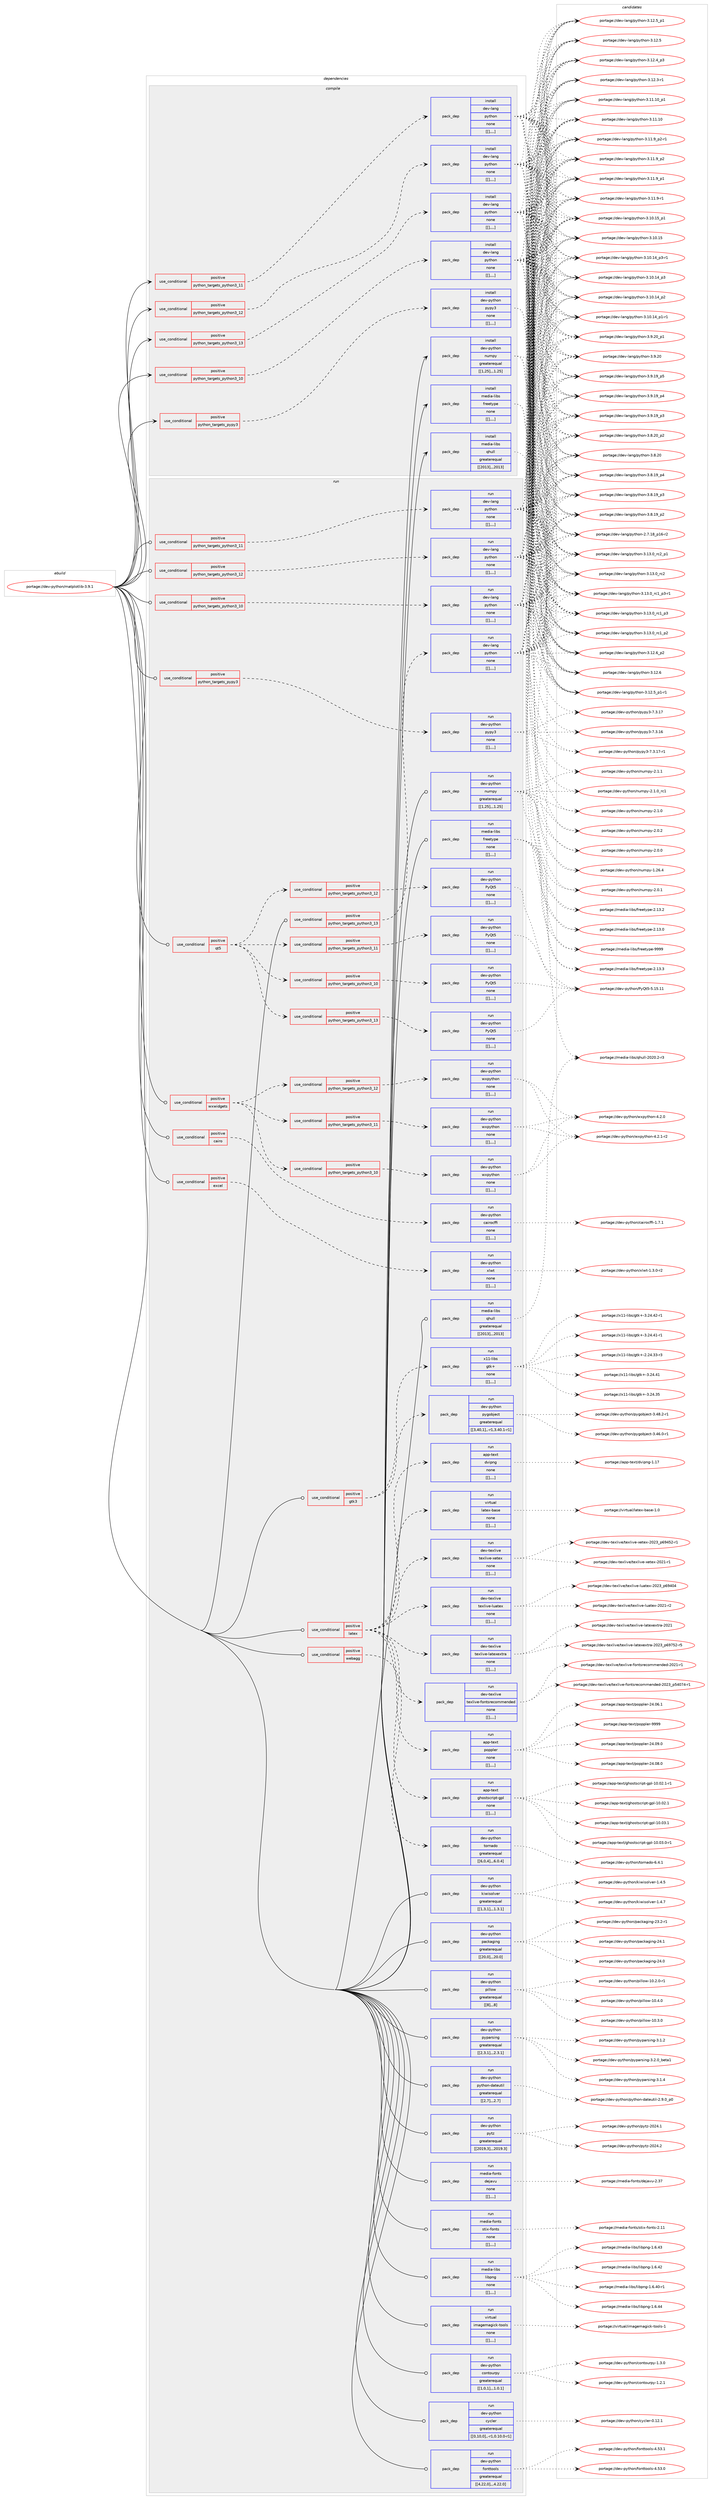 digraph prolog {

# *************
# Graph options
# *************

newrank=true;
concentrate=true;
compound=true;
graph [rankdir=LR,fontname=Helvetica,fontsize=10,ranksep=1.5];#, ranksep=2.5, nodesep=0.2];
edge  [arrowhead=vee];
node  [fontname=Helvetica,fontsize=10];

# **********
# The ebuild
# **********

subgraph cluster_leftcol {
color=gray;
label=<<i>ebuild</i>>;
id [label="portage://dev-python/matplotlib-3.9.1", color=red, width=4, href="../dev-python/matplotlib-3.9.1.svg"];
}

# ****************
# The dependencies
# ****************

subgraph cluster_midcol {
color=gray;
label=<<i>dependencies</i>>;
subgraph cluster_compile {
fillcolor="#eeeeee";
style=filled;
label=<<i>compile</i>>;
subgraph cond35858 {
dependency152749 [label=<<TABLE BORDER="0" CELLBORDER="1" CELLSPACING="0" CELLPADDING="4"><TR><TD ROWSPAN="3" CELLPADDING="10">use_conditional</TD></TR><TR><TD>positive</TD></TR><TR><TD>python_targets_pypy3</TD></TR></TABLE>>, shape=none, color=red];
subgraph pack115677 {
dependency152750 [label=<<TABLE BORDER="0" CELLBORDER="1" CELLSPACING="0" CELLPADDING="4" WIDTH="220"><TR><TD ROWSPAN="6" CELLPADDING="30">pack_dep</TD></TR><TR><TD WIDTH="110">install</TD></TR><TR><TD>dev-python</TD></TR><TR><TD>pypy3</TD></TR><TR><TD>none</TD></TR><TR><TD>[[],,,,]</TD></TR></TABLE>>, shape=none, color=blue];
}
dependency152749:e -> dependency152750:w [weight=20,style="dashed",arrowhead="vee"];
}
id:e -> dependency152749:w [weight=20,style="solid",arrowhead="vee"];
subgraph cond35859 {
dependency152751 [label=<<TABLE BORDER="0" CELLBORDER="1" CELLSPACING="0" CELLPADDING="4"><TR><TD ROWSPAN="3" CELLPADDING="10">use_conditional</TD></TR><TR><TD>positive</TD></TR><TR><TD>python_targets_python3_10</TD></TR></TABLE>>, shape=none, color=red];
subgraph pack115678 {
dependency152752 [label=<<TABLE BORDER="0" CELLBORDER="1" CELLSPACING="0" CELLPADDING="4" WIDTH="220"><TR><TD ROWSPAN="6" CELLPADDING="30">pack_dep</TD></TR><TR><TD WIDTH="110">install</TD></TR><TR><TD>dev-lang</TD></TR><TR><TD>python</TD></TR><TR><TD>none</TD></TR><TR><TD>[[],,,,]</TD></TR></TABLE>>, shape=none, color=blue];
}
dependency152751:e -> dependency152752:w [weight=20,style="dashed",arrowhead="vee"];
}
id:e -> dependency152751:w [weight=20,style="solid",arrowhead="vee"];
subgraph cond35860 {
dependency152753 [label=<<TABLE BORDER="0" CELLBORDER="1" CELLSPACING="0" CELLPADDING="4"><TR><TD ROWSPAN="3" CELLPADDING="10">use_conditional</TD></TR><TR><TD>positive</TD></TR><TR><TD>python_targets_python3_11</TD></TR></TABLE>>, shape=none, color=red];
subgraph pack115679 {
dependency152754 [label=<<TABLE BORDER="0" CELLBORDER="1" CELLSPACING="0" CELLPADDING="4" WIDTH="220"><TR><TD ROWSPAN="6" CELLPADDING="30">pack_dep</TD></TR><TR><TD WIDTH="110">install</TD></TR><TR><TD>dev-lang</TD></TR><TR><TD>python</TD></TR><TR><TD>none</TD></TR><TR><TD>[[],,,,]</TD></TR></TABLE>>, shape=none, color=blue];
}
dependency152753:e -> dependency152754:w [weight=20,style="dashed",arrowhead="vee"];
}
id:e -> dependency152753:w [weight=20,style="solid",arrowhead="vee"];
subgraph cond35861 {
dependency152755 [label=<<TABLE BORDER="0" CELLBORDER="1" CELLSPACING="0" CELLPADDING="4"><TR><TD ROWSPAN="3" CELLPADDING="10">use_conditional</TD></TR><TR><TD>positive</TD></TR><TR><TD>python_targets_python3_12</TD></TR></TABLE>>, shape=none, color=red];
subgraph pack115680 {
dependency152756 [label=<<TABLE BORDER="0" CELLBORDER="1" CELLSPACING="0" CELLPADDING="4" WIDTH="220"><TR><TD ROWSPAN="6" CELLPADDING="30">pack_dep</TD></TR><TR><TD WIDTH="110">install</TD></TR><TR><TD>dev-lang</TD></TR><TR><TD>python</TD></TR><TR><TD>none</TD></TR><TR><TD>[[],,,,]</TD></TR></TABLE>>, shape=none, color=blue];
}
dependency152755:e -> dependency152756:w [weight=20,style="dashed",arrowhead="vee"];
}
id:e -> dependency152755:w [weight=20,style="solid",arrowhead="vee"];
subgraph cond35862 {
dependency152757 [label=<<TABLE BORDER="0" CELLBORDER="1" CELLSPACING="0" CELLPADDING="4"><TR><TD ROWSPAN="3" CELLPADDING="10">use_conditional</TD></TR><TR><TD>positive</TD></TR><TR><TD>python_targets_python3_13</TD></TR></TABLE>>, shape=none, color=red];
subgraph pack115681 {
dependency152758 [label=<<TABLE BORDER="0" CELLBORDER="1" CELLSPACING="0" CELLPADDING="4" WIDTH="220"><TR><TD ROWSPAN="6" CELLPADDING="30">pack_dep</TD></TR><TR><TD WIDTH="110">install</TD></TR><TR><TD>dev-lang</TD></TR><TR><TD>python</TD></TR><TR><TD>none</TD></TR><TR><TD>[[],,,,]</TD></TR></TABLE>>, shape=none, color=blue];
}
dependency152757:e -> dependency152758:w [weight=20,style="dashed",arrowhead="vee"];
}
id:e -> dependency152757:w [weight=20,style="solid",arrowhead="vee"];
subgraph pack115682 {
dependency152759 [label=<<TABLE BORDER="0" CELLBORDER="1" CELLSPACING="0" CELLPADDING="4" WIDTH="220"><TR><TD ROWSPAN="6" CELLPADDING="30">pack_dep</TD></TR><TR><TD WIDTH="110">install</TD></TR><TR><TD>dev-python</TD></TR><TR><TD>numpy</TD></TR><TR><TD>greaterequal</TD></TR><TR><TD>[[1,25],,,1.25]</TD></TR></TABLE>>, shape=none, color=blue];
}
id:e -> dependency152759:w [weight=20,style="solid",arrowhead="vee"];
subgraph pack115683 {
dependency152760 [label=<<TABLE BORDER="0" CELLBORDER="1" CELLSPACING="0" CELLPADDING="4" WIDTH="220"><TR><TD ROWSPAN="6" CELLPADDING="30">pack_dep</TD></TR><TR><TD WIDTH="110">install</TD></TR><TR><TD>media-libs</TD></TR><TR><TD>freetype</TD></TR><TR><TD>none</TD></TR><TR><TD>[[],,,,]</TD></TR></TABLE>>, shape=none, color=blue];
}
id:e -> dependency152760:w [weight=20,style="solid",arrowhead="vee"];
subgraph pack115684 {
dependency152761 [label=<<TABLE BORDER="0" CELLBORDER="1" CELLSPACING="0" CELLPADDING="4" WIDTH="220"><TR><TD ROWSPAN="6" CELLPADDING="30">pack_dep</TD></TR><TR><TD WIDTH="110">install</TD></TR><TR><TD>media-libs</TD></TR><TR><TD>qhull</TD></TR><TR><TD>greaterequal</TD></TR><TR><TD>[[2013],,,2013]</TD></TR></TABLE>>, shape=none, color=blue];
}
id:e -> dependency152761:w [weight=20,style="solid",arrowhead="vee"];
}
subgraph cluster_compileandrun {
fillcolor="#eeeeee";
style=filled;
label=<<i>compile and run</i>>;
}
subgraph cluster_run {
fillcolor="#eeeeee";
style=filled;
label=<<i>run</i>>;
subgraph cond35863 {
dependency152762 [label=<<TABLE BORDER="0" CELLBORDER="1" CELLSPACING="0" CELLPADDING="4"><TR><TD ROWSPAN="3" CELLPADDING="10">use_conditional</TD></TR><TR><TD>positive</TD></TR><TR><TD>cairo</TD></TR></TABLE>>, shape=none, color=red];
subgraph pack115685 {
dependency152763 [label=<<TABLE BORDER="0" CELLBORDER="1" CELLSPACING="0" CELLPADDING="4" WIDTH="220"><TR><TD ROWSPAN="6" CELLPADDING="30">pack_dep</TD></TR><TR><TD WIDTH="110">run</TD></TR><TR><TD>dev-python</TD></TR><TR><TD>cairocffi</TD></TR><TR><TD>none</TD></TR><TR><TD>[[],,,,]</TD></TR></TABLE>>, shape=none, color=blue];
}
dependency152762:e -> dependency152763:w [weight=20,style="dashed",arrowhead="vee"];
}
id:e -> dependency152762:w [weight=20,style="solid",arrowhead="odot"];
subgraph cond35864 {
dependency152764 [label=<<TABLE BORDER="0" CELLBORDER="1" CELLSPACING="0" CELLPADDING="4"><TR><TD ROWSPAN="3" CELLPADDING="10">use_conditional</TD></TR><TR><TD>positive</TD></TR><TR><TD>excel</TD></TR></TABLE>>, shape=none, color=red];
subgraph pack115686 {
dependency152765 [label=<<TABLE BORDER="0" CELLBORDER="1" CELLSPACING="0" CELLPADDING="4" WIDTH="220"><TR><TD ROWSPAN="6" CELLPADDING="30">pack_dep</TD></TR><TR><TD WIDTH="110">run</TD></TR><TR><TD>dev-python</TD></TR><TR><TD>xlwt</TD></TR><TR><TD>none</TD></TR><TR><TD>[[],,,,]</TD></TR></TABLE>>, shape=none, color=blue];
}
dependency152764:e -> dependency152765:w [weight=20,style="dashed",arrowhead="vee"];
}
id:e -> dependency152764:w [weight=20,style="solid",arrowhead="odot"];
subgraph cond35865 {
dependency152766 [label=<<TABLE BORDER="0" CELLBORDER="1" CELLSPACING="0" CELLPADDING="4"><TR><TD ROWSPAN="3" CELLPADDING="10">use_conditional</TD></TR><TR><TD>positive</TD></TR><TR><TD>gtk3</TD></TR></TABLE>>, shape=none, color=red];
subgraph pack115687 {
dependency152767 [label=<<TABLE BORDER="0" CELLBORDER="1" CELLSPACING="0" CELLPADDING="4" WIDTH="220"><TR><TD ROWSPAN="6" CELLPADDING="30">pack_dep</TD></TR><TR><TD WIDTH="110">run</TD></TR><TR><TD>dev-python</TD></TR><TR><TD>pygobject</TD></TR><TR><TD>greaterequal</TD></TR><TR><TD>[[3,40,1],,-r1,3.40.1-r1]</TD></TR></TABLE>>, shape=none, color=blue];
}
dependency152766:e -> dependency152767:w [weight=20,style="dashed",arrowhead="vee"];
subgraph pack115688 {
dependency152768 [label=<<TABLE BORDER="0" CELLBORDER="1" CELLSPACING="0" CELLPADDING="4" WIDTH="220"><TR><TD ROWSPAN="6" CELLPADDING="30">pack_dep</TD></TR><TR><TD WIDTH="110">run</TD></TR><TR><TD>x11-libs</TD></TR><TR><TD>gtk+</TD></TR><TR><TD>none</TD></TR><TR><TD>[[],,,,]</TD></TR></TABLE>>, shape=none, color=blue];
}
dependency152766:e -> dependency152768:w [weight=20,style="dashed",arrowhead="vee"];
}
id:e -> dependency152766:w [weight=20,style="solid",arrowhead="odot"];
subgraph cond35866 {
dependency152769 [label=<<TABLE BORDER="0" CELLBORDER="1" CELLSPACING="0" CELLPADDING="4"><TR><TD ROWSPAN="3" CELLPADDING="10">use_conditional</TD></TR><TR><TD>positive</TD></TR><TR><TD>latex</TD></TR></TABLE>>, shape=none, color=red];
subgraph pack115689 {
dependency152770 [label=<<TABLE BORDER="0" CELLBORDER="1" CELLSPACING="0" CELLPADDING="4" WIDTH="220"><TR><TD ROWSPAN="6" CELLPADDING="30">pack_dep</TD></TR><TR><TD WIDTH="110">run</TD></TR><TR><TD>virtual</TD></TR><TR><TD>latex-base</TD></TR><TR><TD>none</TD></TR><TR><TD>[[],,,,]</TD></TR></TABLE>>, shape=none, color=blue];
}
dependency152769:e -> dependency152770:w [weight=20,style="dashed",arrowhead="vee"];
subgraph pack115690 {
dependency152771 [label=<<TABLE BORDER="0" CELLBORDER="1" CELLSPACING="0" CELLPADDING="4" WIDTH="220"><TR><TD ROWSPAN="6" CELLPADDING="30">pack_dep</TD></TR><TR><TD WIDTH="110">run</TD></TR><TR><TD>app-text</TD></TR><TR><TD>dvipng</TD></TR><TR><TD>none</TD></TR><TR><TD>[[],,,,]</TD></TR></TABLE>>, shape=none, color=blue];
}
dependency152769:e -> dependency152771:w [weight=20,style="dashed",arrowhead="vee"];
subgraph pack115691 {
dependency152772 [label=<<TABLE BORDER="0" CELLBORDER="1" CELLSPACING="0" CELLPADDING="4" WIDTH="220"><TR><TD ROWSPAN="6" CELLPADDING="30">pack_dep</TD></TR><TR><TD WIDTH="110">run</TD></TR><TR><TD>app-text</TD></TR><TR><TD>ghostscript-gpl</TD></TR><TR><TD>none</TD></TR><TR><TD>[[],,,,]</TD></TR></TABLE>>, shape=none, color=blue];
}
dependency152769:e -> dependency152772:w [weight=20,style="dashed",arrowhead="vee"];
subgraph pack115692 {
dependency152773 [label=<<TABLE BORDER="0" CELLBORDER="1" CELLSPACING="0" CELLPADDING="4" WIDTH="220"><TR><TD ROWSPAN="6" CELLPADDING="30">pack_dep</TD></TR><TR><TD WIDTH="110">run</TD></TR><TR><TD>app-text</TD></TR><TR><TD>poppler</TD></TR><TR><TD>none</TD></TR><TR><TD>[[],,,,]</TD></TR></TABLE>>, shape=none, color=blue];
}
dependency152769:e -> dependency152773:w [weight=20,style="dashed",arrowhead="vee"];
subgraph pack115693 {
dependency152774 [label=<<TABLE BORDER="0" CELLBORDER="1" CELLSPACING="0" CELLPADDING="4" WIDTH="220"><TR><TD ROWSPAN="6" CELLPADDING="30">pack_dep</TD></TR><TR><TD WIDTH="110">run</TD></TR><TR><TD>dev-texlive</TD></TR><TR><TD>texlive-fontsrecommended</TD></TR><TR><TD>none</TD></TR><TR><TD>[[],,,,]</TD></TR></TABLE>>, shape=none, color=blue];
}
dependency152769:e -> dependency152774:w [weight=20,style="dashed",arrowhead="vee"];
subgraph pack115694 {
dependency152775 [label=<<TABLE BORDER="0" CELLBORDER="1" CELLSPACING="0" CELLPADDING="4" WIDTH="220"><TR><TD ROWSPAN="6" CELLPADDING="30">pack_dep</TD></TR><TR><TD WIDTH="110">run</TD></TR><TR><TD>dev-texlive</TD></TR><TR><TD>texlive-latexextra</TD></TR><TR><TD>none</TD></TR><TR><TD>[[],,,,]</TD></TR></TABLE>>, shape=none, color=blue];
}
dependency152769:e -> dependency152775:w [weight=20,style="dashed",arrowhead="vee"];
subgraph pack115695 {
dependency152776 [label=<<TABLE BORDER="0" CELLBORDER="1" CELLSPACING="0" CELLPADDING="4" WIDTH="220"><TR><TD ROWSPAN="6" CELLPADDING="30">pack_dep</TD></TR><TR><TD WIDTH="110">run</TD></TR><TR><TD>dev-texlive</TD></TR><TR><TD>texlive-luatex</TD></TR><TR><TD>none</TD></TR><TR><TD>[[],,,,]</TD></TR></TABLE>>, shape=none, color=blue];
}
dependency152769:e -> dependency152776:w [weight=20,style="dashed",arrowhead="vee"];
subgraph pack115696 {
dependency152777 [label=<<TABLE BORDER="0" CELLBORDER="1" CELLSPACING="0" CELLPADDING="4" WIDTH="220"><TR><TD ROWSPAN="6" CELLPADDING="30">pack_dep</TD></TR><TR><TD WIDTH="110">run</TD></TR><TR><TD>dev-texlive</TD></TR><TR><TD>texlive-xetex</TD></TR><TR><TD>none</TD></TR><TR><TD>[[],,,,]</TD></TR></TABLE>>, shape=none, color=blue];
}
dependency152769:e -> dependency152777:w [weight=20,style="dashed",arrowhead="vee"];
}
id:e -> dependency152769:w [weight=20,style="solid",arrowhead="odot"];
subgraph cond35867 {
dependency152778 [label=<<TABLE BORDER="0" CELLBORDER="1" CELLSPACING="0" CELLPADDING="4"><TR><TD ROWSPAN="3" CELLPADDING="10">use_conditional</TD></TR><TR><TD>positive</TD></TR><TR><TD>python_targets_pypy3</TD></TR></TABLE>>, shape=none, color=red];
subgraph pack115697 {
dependency152779 [label=<<TABLE BORDER="0" CELLBORDER="1" CELLSPACING="0" CELLPADDING="4" WIDTH="220"><TR><TD ROWSPAN="6" CELLPADDING="30">pack_dep</TD></TR><TR><TD WIDTH="110">run</TD></TR><TR><TD>dev-python</TD></TR><TR><TD>pypy3</TD></TR><TR><TD>none</TD></TR><TR><TD>[[],,,,]</TD></TR></TABLE>>, shape=none, color=blue];
}
dependency152778:e -> dependency152779:w [weight=20,style="dashed",arrowhead="vee"];
}
id:e -> dependency152778:w [weight=20,style="solid",arrowhead="odot"];
subgraph cond35868 {
dependency152780 [label=<<TABLE BORDER="0" CELLBORDER="1" CELLSPACING="0" CELLPADDING="4"><TR><TD ROWSPAN="3" CELLPADDING="10">use_conditional</TD></TR><TR><TD>positive</TD></TR><TR><TD>python_targets_python3_10</TD></TR></TABLE>>, shape=none, color=red];
subgraph pack115698 {
dependency152781 [label=<<TABLE BORDER="0" CELLBORDER="1" CELLSPACING="0" CELLPADDING="4" WIDTH="220"><TR><TD ROWSPAN="6" CELLPADDING="30">pack_dep</TD></TR><TR><TD WIDTH="110">run</TD></TR><TR><TD>dev-lang</TD></TR><TR><TD>python</TD></TR><TR><TD>none</TD></TR><TR><TD>[[],,,,]</TD></TR></TABLE>>, shape=none, color=blue];
}
dependency152780:e -> dependency152781:w [weight=20,style="dashed",arrowhead="vee"];
}
id:e -> dependency152780:w [weight=20,style="solid",arrowhead="odot"];
subgraph cond35869 {
dependency152782 [label=<<TABLE BORDER="0" CELLBORDER="1" CELLSPACING="0" CELLPADDING="4"><TR><TD ROWSPAN="3" CELLPADDING="10">use_conditional</TD></TR><TR><TD>positive</TD></TR><TR><TD>python_targets_python3_11</TD></TR></TABLE>>, shape=none, color=red];
subgraph pack115699 {
dependency152783 [label=<<TABLE BORDER="0" CELLBORDER="1" CELLSPACING="0" CELLPADDING="4" WIDTH="220"><TR><TD ROWSPAN="6" CELLPADDING="30">pack_dep</TD></TR><TR><TD WIDTH="110">run</TD></TR><TR><TD>dev-lang</TD></TR><TR><TD>python</TD></TR><TR><TD>none</TD></TR><TR><TD>[[],,,,]</TD></TR></TABLE>>, shape=none, color=blue];
}
dependency152782:e -> dependency152783:w [weight=20,style="dashed",arrowhead="vee"];
}
id:e -> dependency152782:w [weight=20,style="solid",arrowhead="odot"];
subgraph cond35870 {
dependency152784 [label=<<TABLE BORDER="0" CELLBORDER="1" CELLSPACING="0" CELLPADDING="4"><TR><TD ROWSPAN="3" CELLPADDING="10">use_conditional</TD></TR><TR><TD>positive</TD></TR><TR><TD>python_targets_python3_12</TD></TR></TABLE>>, shape=none, color=red];
subgraph pack115700 {
dependency152785 [label=<<TABLE BORDER="0" CELLBORDER="1" CELLSPACING="0" CELLPADDING="4" WIDTH="220"><TR><TD ROWSPAN="6" CELLPADDING="30">pack_dep</TD></TR><TR><TD WIDTH="110">run</TD></TR><TR><TD>dev-lang</TD></TR><TR><TD>python</TD></TR><TR><TD>none</TD></TR><TR><TD>[[],,,,]</TD></TR></TABLE>>, shape=none, color=blue];
}
dependency152784:e -> dependency152785:w [weight=20,style="dashed",arrowhead="vee"];
}
id:e -> dependency152784:w [weight=20,style="solid",arrowhead="odot"];
subgraph cond35871 {
dependency152786 [label=<<TABLE BORDER="0" CELLBORDER="1" CELLSPACING="0" CELLPADDING="4"><TR><TD ROWSPAN="3" CELLPADDING="10">use_conditional</TD></TR><TR><TD>positive</TD></TR><TR><TD>python_targets_python3_13</TD></TR></TABLE>>, shape=none, color=red];
subgraph pack115701 {
dependency152787 [label=<<TABLE BORDER="0" CELLBORDER="1" CELLSPACING="0" CELLPADDING="4" WIDTH="220"><TR><TD ROWSPAN="6" CELLPADDING="30">pack_dep</TD></TR><TR><TD WIDTH="110">run</TD></TR><TR><TD>dev-lang</TD></TR><TR><TD>python</TD></TR><TR><TD>none</TD></TR><TR><TD>[[],,,,]</TD></TR></TABLE>>, shape=none, color=blue];
}
dependency152786:e -> dependency152787:w [weight=20,style="dashed",arrowhead="vee"];
}
id:e -> dependency152786:w [weight=20,style="solid",arrowhead="odot"];
subgraph cond35872 {
dependency152788 [label=<<TABLE BORDER="0" CELLBORDER="1" CELLSPACING="0" CELLPADDING="4"><TR><TD ROWSPAN="3" CELLPADDING="10">use_conditional</TD></TR><TR><TD>positive</TD></TR><TR><TD>qt5</TD></TR></TABLE>>, shape=none, color=red];
subgraph cond35873 {
dependency152789 [label=<<TABLE BORDER="0" CELLBORDER="1" CELLSPACING="0" CELLPADDING="4"><TR><TD ROWSPAN="3" CELLPADDING="10">use_conditional</TD></TR><TR><TD>positive</TD></TR><TR><TD>python_targets_python3_10</TD></TR></TABLE>>, shape=none, color=red];
subgraph pack115702 {
dependency152790 [label=<<TABLE BORDER="0" CELLBORDER="1" CELLSPACING="0" CELLPADDING="4" WIDTH="220"><TR><TD ROWSPAN="6" CELLPADDING="30">pack_dep</TD></TR><TR><TD WIDTH="110">run</TD></TR><TR><TD>dev-python</TD></TR><TR><TD>PyQt5</TD></TR><TR><TD>none</TD></TR><TR><TD>[[],,,,]</TD></TR></TABLE>>, shape=none, color=blue];
}
dependency152789:e -> dependency152790:w [weight=20,style="dashed",arrowhead="vee"];
}
dependency152788:e -> dependency152789:w [weight=20,style="dashed",arrowhead="vee"];
subgraph cond35874 {
dependency152791 [label=<<TABLE BORDER="0" CELLBORDER="1" CELLSPACING="0" CELLPADDING="4"><TR><TD ROWSPAN="3" CELLPADDING="10">use_conditional</TD></TR><TR><TD>positive</TD></TR><TR><TD>python_targets_python3_11</TD></TR></TABLE>>, shape=none, color=red];
subgraph pack115703 {
dependency152792 [label=<<TABLE BORDER="0" CELLBORDER="1" CELLSPACING="0" CELLPADDING="4" WIDTH="220"><TR><TD ROWSPAN="6" CELLPADDING="30">pack_dep</TD></TR><TR><TD WIDTH="110">run</TD></TR><TR><TD>dev-python</TD></TR><TR><TD>PyQt5</TD></TR><TR><TD>none</TD></TR><TR><TD>[[],,,,]</TD></TR></TABLE>>, shape=none, color=blue];
}
dependency152791:e -> dependency152792:w [weight=20,style="dashed",arrowhead="vee"];
}
dependency152788:e -> dependency152791:w [weight=20,style="dashed",arrowhead="vee"];
subgraph cond35875 {
dependency152793 [label=<<TABLE BORDER="0" CELLBORDER="1" CELLSPACING="0" CELLPADDING="4"><TR><TD ROWSPAN="3" CELLPADDING="10">use_conditional</TD></TR><TR><TD>positive</TD></TR><TR><TD>python_targets_python3_12</TD></TR></TABLE>>, shape=none, color=red];
subgraph pack115704 {
dependency152794 [label=<<TABLE BORDER="0" CELLBORDER="1" CELLSPACING="0" CELLPADDING="4" WIDTH="220"><TR><TD ROWSPAN="6" CELLPADDING="30">pack_dep</TD></TR><TR><TD WIDTH="110">run</TD></TR><TR><TD>dev-python</TD></TR><TR><TD>PyQt5</TD></TR><TR><TD>none</TD></TR><TR><TD>[[],,,,]</TD></TR></TABLE>>, shape=none, color=blue];
}
dependency152793:e -> dependency152794:w [weight=20,style="dashed",arrowhead="vee"];
}
dependency152788:e -> dependency152793:w [weight=20,style="dashed",arrowhead="vee"];
subgraph cond35876 {
dependency152795 [label=<<TABLE BORDER="0" CELLBORDER="1" CELLSPACING="0" CELLPADDING="4"><TR><TD ROWSPAN="3" CELLPADDING="10">use_conditional</TD></TR><TR><TD>positive</TD></TR><TR><TD>python_targets_python3_13</TD></TR></TABLE>>, shape=none, color=red];
subgraph pack115705 {
dependency152796 [label=<<TABLE BORDER="0" CELLBORDER="1" CELLSPACING="0" CELLPADDING="4" WIDTH="220"><TR><TD ROWSPAN="6" CELLPADDING="30">pack_dep</TD></TR><TR><TD WIDTH="110">run</TD></TR><TR><TD>dev-python</TD></TR><TR><TD>PyQt5</TD></TR><TR><TD>none</TD></TR><TR><TD>[[],,,,]</TD></TR></TABLE>>, shape=none, color=blue];
}
dependency152795:e -> dependency152796:w [weight=20,style="dashed",arrowhead="vee"];
}
dependency152788:e -> dependency152795:w [weight=20,style="dashed",arrowhead="vee"];
}
id:e -> dependency152788:w [weight=20,style="solid",arrowhead="odot"];
subgraph cond35877 {
dependency152797 [label=<<TABLE BORDER="0" CELLBORDER="1" CELLSPACING="0" CELLPADDING="4"><TR><TD ROWSPAN="3" CELLPADDING="10">use_conditional</TD></TR><TR><TD>positive</TD></TR><TR><TD>webagg</TD></TR></TABLE>>, shape=none, color=red];
subgraph pack115706 {
dependency152798 [label=<<TABLE BORDER="0" CELLBORDER="1" CELLSPACING="0" CELLPADDING="4" WIDTH="220"><TR><TD ROWSPAN="6" CELLPADDING="30">pack_dep</TD></TR><TR><TD WIDTH="110">run</TD></TR><TR><TD>dev-python</TD></TR><TR><TD>tornado</TD></TR><TR><TD>greaterequal</TD></TR><TR><TD>[[6,0,4],,,6.0.4]</TD></TR></TABLE>>, shape=none, color=blue];
}
dependency152797:e -> dependency152798:w [weight=20,style="dashed",arrowhead="vee"];
}
id:e -> dependency152797:w [weight=20,style="solid",arrowhead="odot"];
subgraph cond35878 {
dependency152799 [label=<<TABLE BORDER="0" CELLBORDER="1" CELLSPACING="0" CELLPADDING="4"><TR><TD ROWSPAN="3" CELLPADDING="10">use_conditional</TD></TR><TR><TD>positive</TD></TR><TR><TD>wxwidgets</TD></TR></TABLE>>, shape=none, color=red];
subgraph cond35879 {
dependency152800 [label=<<TABLE BORDER="0" CELLBORDER="1" CELLSPACING="0" CELLPADDING="4"><TR><TD ROWSPAN="3" CELLPADDING="10">use_conditional</TD></TR><TR><TD>positive</TD></TR><TR><TD>python_targets_python3_10</TD></TR></TABLE>>, shape=none, color=red];
subgraph pack115707 {
dependency152801 [label=<<TABLE BORDER="0" CELLBORDER="1" CELLSPACING="0" CELLPADDING="4" WIDTH="220"><TR><TD ROWSPAN="6" CELLPADDING="30">pack_dep</TD></TR><TR><TD WIDTH="110">run</TD></TR><TR><TD>dev-python</TD></TR><TR><TD>wxpython</TD></TR><TR><TD>none</TD></TR><TR><TD>[[],,,,]</TD></TR></TABLE>>, shape=none, color=blue];
}
dependency152800:e -> dependency152801:w [weight=20,style="dashed",arrowhead="vee"];
}
dependency152799:e -> dependency152800:w [weight=20,style="dashed",arrowhead="vee"];
subgraph cond35880 {
dependency152802 [label=<<TABLE BORDER="0" CELLBORDER="1" CELLSPACING="0" CELLPADDING="4"><TR><TD ROWSPAN="3" CELLPADDING="10">use_conditional</TD></TR><TR><TD>positive</TD></TR><TR><TD>python_targets_python3_11</TD></TR></TABLE>>, shape=none, color=red];
subgraph pack115708 {
dependency152803 [label=<<TABLE BORDER="0" CELLBORDER="1" CELLSPACING="0" CELLPADDING="4" WIDTH="220"><TR><TD ROWSPAN="6" CELLPADDING="30">pack_dep</TD></TR><TR><TD WIDTH="110">run</TD></TR><TR><TD>dev-python</TD></TR><TR><TD>wxpython</TD></TR><TR><TD>none</TD></TR><TR><TD>[[],,,,]</TD></TR></TABLE>>, shape=none, color=blue];
}
dependency152802:e -> dependency152803:w [weight=20,style="dashed",arrowhead="vee"];
}
dependency152799:e -> dependency152802:w [weight=20,style="dashed",arrowhead="vee"];
subgraph cond35881 {
dependency152804 [label=<<TABLE BORDER="0" CELLBORDER="1" CELLSPACING="0" CELLPADDING="4"><TR><TD ROWSPAN="3" CELLPADDING="10">use_conditional</TD></TR><TR><TD>positive</TD></TR><TR><TD>python_targets_python3_12</TD></TR></TABLE>>, shape=none, color=red];
subgraph pack115709 {
dependency152805 [label=<<TABLE BORDER="0" CELLBORDER="1" CELLSPACING="0" CELLPADDING="4" WIDTH="220"><TR><TD ROWSPAN="6" CELLPADDING="30">pack_dep</TD></TR><TR><TD WIDTH="110">run</TD></TR><TR><TD>dev-python</TD></TR><TR><TD>wxpython</TD></TR><TR><TD>none</TD></TR><TR><TD>[[],,,,]</TD></TR></TABLE>>, shape=none, color=blue];
}
dependency152804:e -> dependency152805:w [weight=20,style="dashed",arrowhead="vee"];
}
dependency152799:e -> dependency152804:w [weight=20,style="dashed",arrowhead="vee"];
}
id:e -> dependency152799:w [weight=20,style="solid",arrowhead="odot"];
subgraph pack115710 {
dependency152806 [label=<<TABLE BORDER="0" CELLBORDER="1" CELLSPACING="0" CELLPADDING="4" WIDTH="220"><TR><TD ROWSPAN="6" CELLPADDING="30">pack_dep</TD></TR><TR><TD WIDTH="110">run</TD></TR><TR><TD>dev-python</TD></TR><TR><TD>contourpy</TD></TR><TR><TD>greaterequal</TD></TR><TR><TD>[[1,0,1],,,1.0.1]</TD></TR></TABLE>>, shape=none, color=blue];
}
id:e -> dependency152806:w [weight=20,style="solid",arrowhead="odot"];
subgraph pack115711 {
dependency152807 [label=<<TABLE BORDER="0" CELLBORDER="1" CELLSPACING="0" CELLPADDING="4" WIDTH="220"><TR><TD ROWSPAN="6" CELLPADDING="30">pack_dep</TD></TR><TR><TD WIDTH="110">run</TD></TR><TR><TD>dev-python</TD></TR><TR><TD>cycler</TD></TR><TR><TD>greaterequal</TD></TR><TR><TD>[[0,10,0],,-r1,0.10.0-r1]</TD></TR></TABLE>>, shape=none, color=blue];
}
id:e -> dependency152807:w [weight=20,style="solid",arrowhead="odot"];
subgraph pack115712 {
dependency152808 [label=<<TABLE BORDER="0" CELLBORDER="1" CELLSPACING="0" CELLPADDING="4" WIDTH="220"><TR><TD ROWSPAN="6" CELLPADDING="30">pack_dep</TD></TR><TR><TD WIDTH="110">run</TD></TR><TR><TD>dev-python</TD></TR><TR><TD>fonttools</TD></TR><TR><TD>greaterequal</TD></TR><TR><TD>[[4,22,0],,,4.22.0]</TD></TR></TABLE>>, shape=none, color=blue];
}
id:e -> dependency152808:w [weight=20,style="solid",arrowhead="odot"];
subgraph pack115713 {
dependency152809 [label=<<TABLE BORDER="0" CELLBORDER="1" CELLSPACING="0" CELLPADDING="4" WIDTH="220"><TR><TD ROWSPAN="6" CELLPADDING="30">pack_dep</TD></TR><TR><TD WIDTH="110">run</TD></TR><TR><TD>dev-python</TD></TR><TR><TD>kiwisolver</TD></TR><TR><TD>greaterequal</TD></TR><TR><TD>[[1,3,1],,,1.3.1]</TD></TR></TABLE>>, shape=none, color=blue];
}
id:e -> dependency152809:w [weight=20,style="solid",arrowhead="odot"];
subgraph pack115714 {
dependency152810 [label=<<TABLE BORDER="0" CELLBORDER="1" CELLSPACING="0" CELLPADDING="4" WIDTH="220"><TR><TD ROWSPAN="6" CELLPADDING="30">pack_dep</TD></TR><TR><TD WIDTH="110">run</TD></TR><TR><TD>dev-python</TD></TR><TR><TD>numpy</TD></TR><TR><TD>greaterequal</TD></TR><TR><TD>[[1,25],,,1.25]</TD></TR></TABLE>>, shape=none, color=blue];
}
id:e -> dependency152810:w [weight=20,style="solid",arrowhead="odot"];
subgraph pack115715 {
dependency152811 [label=<<TABLE BORDER="0" CELLBORDER="1" CELLSPACING="0" CELLPADDING="4" WIDTH="220"><TR><TD ROWSPAN="6" CELLPADDING="30">pack_dep</TD></TR><TR><TD WIDTH="110">run</TD></TR><TR><TD>dev-python</TD></TR><TR><TD>packaging</TD></TR><TR><TD>greaterequal</TD></TR><TR><TD>[[20,0],,,20.0]</TD></TR></TABLE>>, shape=none, color=blue];
}
id:e -> dependency152811:w [weight=20,style="solid",arrowhead="odot"];
subgraph pack115716 {
dependency152812 [label=<<TABLE BORDER="0" CELLBORDER="1" CELLSPACING="0" CELLPADDING="4" WIDTH="220"><TR><TD ROWSPAN="6" CELLPADDING="30">pack_dep</TD></TR><TR><TD WIDTH="110">run</TD></TR><TR><TD>dev-python</TD></TR><TR><TD>pillow</TD></TR><TR><TD>greaterequal</TD></TR><TR><TD>[[8],,,8]</TD></TR></TABLE>>, shape=none, color=blue];
}
id:e -> dependency152812:w [weight=20,style="solid",arrowhead="odot"];
subgraph pack115717 {
dependency152813 [label=<<TABLE BORDER="0" CELLBORDER="1" CELLSPACING="0" CELLPADDING="4" WIDTH="220"><TR><TD ROWSPAN="6" CELLPADDING="30">pack_dep</TD></TR><TR><TD WIDTH="110">run</TD></TR><TR><TD>dev-python</TD></TR><TR><TD>pyparsing</TD></TR><TR><TD>greaterequal</TD></TR><TR><TD>[[2,3,1],,,2.3.1]</TD></TR></TABLE>>, shape=none, color=blue];
}
id:e -> dependency152813:w [weight=20,style="solid",arrowhead="odot"];
subgraph pack115718 {
dependency152814 [label=<<TABLE BORDER="0" CELLBORDER="1" CELLSPACING="0" CELLPADDING="4" WIDTH="220"><TR><TD ROWSPAN="6" CELLPADDING="30">pack_dep</TD></TR><TR><TD WIDTH="110">run</TD></TR><TR><TD>dev-python</TD></TR><TR><TD>python-dateutil</TD></TR><TR><TD>greaterequal</TD></TR><TR><TD>[[2,7],,,2.7]</TD></TR></TABLE>>, shape=none, color=blue];
}
id:e -> dependency152814:w [weight=20,style="solid",arrowhead="odot"];
subgraph pack115719 {
dependency152815 [label=<<TABLE BORDER="0" CELLBORDER="1" CELLSPACING="0" CELLPADDING="4" WIDTH="220"><TR><TD ROWSPAN="6" CELLPADDING="30">pack_dep</TD></TR><TR><TD WIDTH="110">run</TD></TR><TR><TD>dev-python</TD></TR><TR><TD>pytz</TD></TR><TR><TD>greaterequal</TD></TR><TR><TD>[[2019,3],,,2019.3]</TD></TR></TABLE>>, shape=none, color=blue];
}
id:e -> dependency152815:w [weight=20,style="solid",arrowhead="odot"];
subgraph pack115720 {
dependency152816 [label=<<TABLE BORDER="0" CELLBORDER="1" CELLSPACING="0" CELLPADDING="4" WIDTH="220"><TR><TD ROWSPAN="6" CELLPADDING="30">pack_dep</TD></TR><TR><TD WIDTH="110">run</TD></TR><TR><TD>media-fonts</TD></TR><TR><TD>dejavu</TD></TR><TR><TD>none</TD></TR><TR><TD>[[],,,,]</TD></TR></TABLE>>, shape=none, color=blue];
}
id:e -> dependency152816:w [weight=20,style="solid",arrowhead="odot"];
subgraph pack115721 {
dependency152817 [label=<<TABLE BORDER="0" CELLBORDER="1" CELLSPACING="0" CELLPADDING="4" WIDTH="220"><TR><TD ROWSPAN="6" CELLPADDING="30">pack_dep</TD></TR><TR><TD WIDTH="110">run</TD></TR><TR><TD>media-fonts</TD></TR><TR><TD>stix-fonts</TD></TR><TR><TD>none</TD></TR><TR><TD>[[],,,,]</TD></TR></TABLE>>, shape=none, color=blue];
}
id:e -> dependency152817:w [weight=20,style="solid",arrowhead="odot"];
subgraph pack115722 {
dependency152818 [label=<<TABLE BORDER="0" CELLBORDER="1" CELLSPACING="0" CELLPADDING="4" WIDTH="220"><TR><TD ROWSPAN="6" CELLPADDING="30">pack_dep</TD></TR><TR><TD WIDTH="110">run</TD></TR><TR><TD>media-libs</TD></TR><TR><TD>freetype</TD></TR><TR><TD>none</TD></TR><TR><TD>[[],,,,]</TD></TR></TABLE>>, shape=none, color=blue];
}
id:e -> dependency152818:w [weight=20,style="solid",arrowhead="odot"];
subgraph pack115723 {
dependency152819 [label=<<TABLE BORDER="0" CELLBORDER="1" CELLSPACING="0" CELLPADDING="4" WIDTH="220"><TR><TD ROWSPAN="6" CELLPADDING="30">pack_dep</TD></TR><TR><TD WIDTH="110">run</TD></TR><TR><TD>media-libs</TD></TR><TR><TD>libpng</TD></TR><TR><TD>none</TD></TR><TR><TD>[[],,,,]</TD></TR></TABLE>>, shape=none, color=blue];
}
id:e -> dependency152819:w [weight=20,style="solid",arrowhead="odot"];
subgraph pack115724 {
dependency152820 [label=<<TABLE BORDER="0" CELLBORDER="1" CELLSPACING="0" CELLPADDING="4" WIDTH="220"><TR><TD ROWSPAN="6" CELLPADDING="30">pack_dep</TD></TR><TR><TD WIDTH="110">run</TD></TR><TR><TD>media-libs</TD></TR><TR><TD>qhull</TD></TR><TR><TD>greaterequal</TD></TR><TR><TD>[[2013],,,2013]</TD></TR></TABLE>>, shape=none, color=blue];
}
id:e -> dependency152820:w [weight=20,style="solid",arrowhead="odot"];
subgraph pack115725 {
dependency152821 [label=<<TABLE BORDER="0" CELLBORDER="1" CELLSPACING="0" CELLPADDING="4" WIDTH="220"><TR><TD ROWSPAN="6" CELLPADDING="30">pack_dep</TD></TR><TR><TD WIDTH="110">run</TD></TR><TR><TD>virtual</TD></TR><TR><TD>imagemagick-tools</TD></TR><TR><TD>none</TD></TR><TR><TD>[[],,,,]</TD></TR></TABLE>>, shape=none, color=blue];
}
id:e -> dependency152821:w [weight=20,style="solid",arrowhead="odot"];
}
}

# **************
# The candidates
# **************

subgraph cluster_choices {
rank=same;
color=gray;
label=<<i>candidates</i>>;

subgraph choice115677 {
color=black;
nodesep=1;
choice100101118451121211161041111104711212111212151455546514649554511449 [label="portage://dev-python/pypy3-7.3.17-r1", color=red, width=4,href="../dev-python/pypy3-7.3.17-r1.svg"];
choice10010111845112121116104111110471121211121215145554651464955 [label="portage://dev-python/pypy3-7.3.17", color=red, width=4,href="../dev-python/pypy3-7.3.17.svg"];
choice10010111845112121116104111110471121211121215145554651464954 [label="portage://dev-python/pypy3-7.3.16", color=red, width=4,href="../dev-python/pypy3-7.3.16.svg"];
dependency152750:e -> choice100101118451121211161041111104711212111212151455546514649554511449:w [style=dotted,weight="100"];
dependency152750:e -> choice10010111845112121116104111110471121211121215145554651464955:w [style=dotted,weight="100"];
dependency152750:e -> choice10010111845112121116104111110471121211121215145554651464954:w [style=dotted,weight="100"];
}
subgraph choice115678 {
color=black;
nodesep=1;
choice100101118451089711010347112121116104111110455146495146489511499509511249 [label="portage://dev-lang/python-3.13.0_rc2_p1", color=red, width=4,href="../dev-lang/python-3.13.0_rc2_p1.svg"];
choice10010111845108971101034711212111610411111045514649514648951149950 [label="portage://dev-lang/python-3.13.0_rc2", color=red, width=4,href="../dev-lang/python-3.13.0_rc2.svg"];
choice1001011184510897110103471121211161041111104551464951464895114994995112514511449 [label="portage://dev-lang/python-3.13.0_rc1_p3-r1", color=red, width=4,href="../dev-lang/python-3.13.0_rc1_p3-r1.svg"];
choice100101118451089711010347112121116104111110455146495146489511499499511251 [label="portage://dev-lang/python-3.13.0_rc1_p3", color=red, width=4,href="../dev-lang/python-3.13.0_rc1_p3.svg"];
choice100101118451089711010347112121116104111110455146495146489511499499511250 [label="portage://dev-lang/python-3.13.0_rc1_p2", color=red, width=4,href="../dev-lang/python-3.13.0_rc1_p2.svg"];
choice100101118451089711010347112121116104111110455146495046549511250 [label="portage://dev-lang/python-3.12.6_p2", color=red, width=4,href="../dev-lang/python-3.12.6_p2.svg"];
choice10010111845108971101034711212111610411111045514649504654 [label="portage://dev-lang/python-3.12.6", color=red, width=4,href="../dev-lang/python-3.12.6.svg"];
choice1001011184510897110103471121211161041111104551464950465395112494511449 [label="portage://dev-lang/python-3.12.5_p1-r1", color=red, width=4,href="../dev-lang/python-3.12.5_p1-r1.svg"];
choice100101118451089711010347112121116104111110455146495046539511249 [label="portage://dev-lang/python-3.12.5_p1", color=red, width=4,href="../dev-lang/python-3.12.5_p1.svg"];
choice10010111845108971101034711212111610411111045514649504653 [label="portage://dev-lang/python-3.12.5", color=red, width=4,href="../dev-lang/python-3.12.5.svg"];
choice100101118451089711010347112121116104111110455146495046529511251 [label="portage://dev-lang/python-3.12.4_p3", color=red, width=4,href="../dev-lang/python-3.12.4_p3.svg"];
choice100101118451089711010347112121116104111110455146495046514511449 [label="portage://dev-lang/python-3.12.3-r1", color=red, width=4,href="../dev-lang/python-3.12.3-r1.svg"];
choice10010111845108971101034711212111610411111045514649494649489511249 [label="portage://dev-lang/python-3.11.10_p1", color=red, width=4,href="../dev-lang/python-3.11.10_p1.svg"];
choice1001011184510897110103471121211161041111104551464949464948 [label="portage://dev-lang/python-3.11.10", color=red, width=4,href="../dev-lang/python-3.11.10.svg"];
choice1001011184510897110103471121211161041111104551464949465795112504511449 [label="portage://dev-lang/python-3.11.9_p2-r1", color=red, width=4,href="../dev-lang/python-3.11.9_p2-r1.svg"];
choice100101118451089711010347112121116104111110455146494946579511250 [label="portage://dev-lang/python-3.11.9_p2", color=red, width=4,href="../dev-lang/python-3.11.9_p2.svg"];
choice100101118451089711010347112121116104111110455146494946579511249 [label="portage://dev-lang/python-3.11.9_p1", color=red, width=4,href="../dev-lang/python-3.11.9_p1.svg"];
choice100101118451089711010347112121116104111110455146494946574511449 [label="portage://dev-lang/python-3.11.9-r1", color=red, width=4,href="../dev-lang/python-3.11.9-r1.svg"];
choice10010111845108971101034711212111610411111045514649484649539511249 [label="portage://dev-lang/python-3.10.15_p1", color=red, width=4,href="../dev-lang/python-3.10.15_p1.svg"];
choice1001011184510897110103471121211161041111104551464948464953 [label="portage://dev-lang/python-3.10.15", color=red, width=4,href="../dev-lang/python-3.10.15.svg"];
choice100101118451089711010347112121116104111110455146494846495295112514511449 [label="portage://dev-lang/python-3.10.14_p3-r1", color=red, width=4,href="../dev-lang/python-3.10.14_p3-r1.svg"];
choice10010111845108971101034711212111610411111045514649484649529511251 [label="portage://dev-lang/python-3.10.14_p3", color=red, width=4,href="../dev-lang/python-3.10.14_p3.svg"];
choice10010111845108971101034711212111610411111045514649484649529511250 [label="portage://dev-lang/python-3.10.14_p2", color=red, width=4,href="../dev-lang/python-3.10.14_p2.svg"];
choice100101118451089711010347112121116104111110455146494846495295112494511449 [label="portage://dev-lang/python-3.10.14_p1-r1", color=red, width=4,href="../dev-lang/python-3.10.14_p1-r1.svg"];
choice100101118451089711010347112121116104111110455146574650489511249 [label="portage://dev-lang/python-3.9.20_p1", color=red, width=4,href="../dev-lang/python-3.9.20_p1.svg"];
choice10010111845108971101034711212111610411111045514657465048 [label="portage://dev-lang/python-3.9.20", color=red, width=4,href="../dev-lang/python-3.9.20.svg"];
choice100101118451089711010347112121116104111110455146574649579511253 [label="portage://dev-lang/python-3.9.19_p5", color=red, width=4,href="../dev-lang/python-3.9.19_p5.svg"];
choice100101118451089711010347112121116104111110455146574649579511252 [label="portage://dev-lang/python-3.9.19_p4", color=red, width=4,href="../dev-lang/python-3.9.19_p4.svg"];
choice100101118451089711010347112121116104111110455146574649579511251 [label="portage://dev-lang/python-3.9.19_p3", color=red, width=4,href="../dev-lang/python-3.9.19_p3.svg"];
choice100101118451089711010347112121116104111110455146564650489511250 [label="portage://dev-lang/python-3.8.20_p2", color=red, width=4,href="../dev-lang/python-3.8.20_p2.svg"];
choice10010111845108971101034711212111610411111045514656465048 [label="portage://dev-lang/python-3.8.20", color=red, width=4,href="../dev-lang/python-3.8.20.svg"];
choice100101118451089711010347112121116104111110455146564649579511252 [label="portage://dev-lang/python-3.8.19_p4", color=red, width=4,href="../dev-lang/python-3.8.19_p4.svg"];
choice100101118451089711010347112121116104111110455146564649579511251 [label="portage://dev-lang/python-3.8.19_p3", color=red, width=4,href="../dev-lang/python-3.8.19_p3.svg"];
choice100101118451089711010347112121116104111110455146564649579511250 [label="portage://dev-lang/python-3.8.19_p2", color=red, width=4,href="../dev-lang/python-3.8.19_p2.svg"];
choice100101118451089711010347112121116104111110455046554649569511249544511450 [label="portage://dev-lang/python-2.7.18_p16-r2", color=red, width=4,href="../dev-lang/python-2.7.18_p16-r2.svg"];
dependency152752:e -> choice100101118451089711010347112121116104111110455146495146489511499509511249:w [style=dotted,weight="100"];
dependency152752:e -> choice10010111845108971101034711212111610411111045514649514648951149950:w [style=dotted,weight="100"];
dependency152752:e -> choice1001011184510897110103471121211161041111104551464951464895114994995112514511449:w [style=dotted,weight="100"];
dependency152752:e -> choice100101118451089711010347112121116104111110455146495146489511499499511251:w [style=dotted,weight="100"];
dependency152752:e -> choice100101118451089711010347112121116104111110455146495146489511499499511250:w [style=dotted,weight="100"];
dependency152752:e -> choice100101118451089711010347112121116104111110455146495046549511250:w [style=dotted,weight="100"];
dependency152752:e -> choice10010111845108971101034711212111610411111045514649504654:w [style=dotted,weight="100"];
dependency152752:e -> choice1001011184510897110103471121211161041111104551464950465395112494511449:w [style=dotted,weight="100"];
dependency152752:e -> choice100101118451089711010347112121116104111110455146495046539511249:w [style=dotted,weight="100"];
dependency152752:e -> choice10010111845108971101034711212111610411111045514649504653:w [style=dotted,weight="100"];
dependency152752:e -> choice100101118451089711010347112121116104111110455146495046529511251:w [style=dotted,weight="100"];
dependency152752:e -> choice100101118451089711010347112121116104111110455146495046514511449:w [style=dotted,weight="100"];
dependency152752:e -> choice10010111845108971101034711212111610411111045514649494649489511249:w [style=dotted,weight="100"];
dependency152752:e -> choice1001011184510897110103471121211161041111104551464949464948:w [style=dotted,weight="100"];
dependency152752:e -> choice1001011184510897110103471121211161041111104551464949465795112504511449:w [style=dotted,weight="100"];
dependency152752:e -> choice100101118451089711010347112121116104111110455146494946579511250:w [style=dotted,weight="100"];
dependency152752:e -> choice100101118451089711010347112121116104111110455146494946579511249:w [style=dotted,weight="100"];
dependency152752:e -> choice100101118451089711010347112121116104111110455146494946574511449:w [style=dotted,weight="100"];
dependency152752:e -> choice10010111845108971101034711212111610411111045514649484649539511249:w [style=dotted,weight="100"];
dependency152752:e -> choice1001011184510897110103471121211161041111104551464948464953:w [style=dotted,weight="100"];
dependency152752:e -> choice100101118451089711010347112121116104111110455146494846495295112514511449:w [style=dotted,weight="100"];
dependency152752:e -> choice10010111845108971101034711212111610411111045514649484649529511251:w [style=dotted,weight="100"];
dependency152752:e -> choice10010111845108971101034711212111610411111045514649484649529511250:w [style=dotted,weight="100"];
dependency152752:e -> choice100101118451089711010347112121116104111110455146494846495295112494511449:w [style=dotted,weight="100"];
dependency152752:e -> choice100101118451089711010347112121116104111110455146574650489511249:w [style=dotted,weight="100"];
dependency152752:e -> choice10010111845108971101034711212111610411111045514657465048:w [style=dotted,weight="100"];
dependency152752:e -> choice100101118451089711010347112121116104111110455146574649579511253:w [style=dotted,weight="100"];
dependency152752:e -> choice100101118451089711010347112121116104111110455146574649579511252:w [style=dotted,weight="100"];
dependency152752:e -> choice100101118451089711010347112121116104111110455146574649579511251:w [style=dotted,weight="100"];
dependency152752:e -> choice100101118451089711010347112121116104111110455146564650489511250:w [style=dotted,weight="100"];
dependency152752:e -> choice10010111845108971101034711212111610411111045514656465048:w [style=dotted,weight="100"];
dependency152752:e -> choice100101118451089711010347112121116104111110455146564649579511252:w [style=dotted,weight="100"];
dependency152752:e -> choice100101118451089711010347112121116104111110455146564649579511251:w [style=dotted,weight="100"];
dependency152752:e -> choice100101118451089711010347112121116104111110455146564649579511250:w [style=dotted,weight="100"];
dependency152752:e -> choice100101118451089711010347112121116104111110455046554649569511249544511450:w [style=dotted,weight="100"];
}
subgraph choice115679 {
color=black;
nodesep=1;
choice100101118451089711010347112121116104111110455146495146489511499509511249 [label="portage://dev-lang/python-3.13.0_rc2_p1", color=red, width=4,href="../dev-lang/python-3.13.0_rc2_p1.svg"];
choice10010111845108971101034711212111610411111045514649514648951149950 [label="portage://dev-lang/python-3.13.0_rc2", color=red, width=4,href="../dev-lang/python-3.13.0_rc2.svg"];
choice1001011184510897110103471121211161041111104551464951464895114994995112514511449 [label="portage://dev-lang/python-3.13.0_rc1_p3-r1", color=red, width=4,href="../dev-lang/python-3.13.0_rc1_p3-r1.svg"];
choice100101118451089711010347112121116104111110455146495146489511499499511251 [label="portage://dev-lang/python-3.13.0_rc1_p3", color=red, width=4,href="../dev-lang/python-3.13.0_rc1_p3.svg"];
choice100101118451089711010347112121116104111110455146495146489511499499511250 [label="portage://dev-lang/python-3.13.0_rc1_p2", color=red, width=4,href="../dev-lang/python-3.13.0_rc1_p2.svg"];
choice100101118451089711010347112121116104111110455146495046549511250 [label="portage://dev-lang/python-3.12.6_p2", color=red, width=4,href="../dev-lang/python-3.12.6_p2.svg"];
choice10010111845108971101034711212111610411111045514649504654 [label="portage://dev-lang/python-3.12.6", color=red, width=4,href="../dev-lang/python-3.12.6.svg"];
choice1001011184510897110103471121211161041111104551464950465395112494511449 [label="portage://dev-lang/python-3.12.5_p1-r1", color=red, width=4,href="../dev-lang/python-3.12.5_p1-r1.svg"];
choice100101118451089711010347112121116104111110455146495046539511249 [label="portage://dev-lang/python-3.12.5_p1", color=red, width=4,href="../dev-lang/python-3.12.5_p1.svg"];
choice10010111845108971101034711212111610411111045514649504653 [label="portage://dev-lang/python-3.12.5", color=red, width=4,href="../dev-lang/python-3.12.5.svg"];
choice100101118451089711010347112121116104111110455146495046529511251 [label="portage://dev-lang/python-3.12.4_p3", color=red, width=4,href="../dev-lang/python-3.12.4_p3.svg"];
choice100101118451089711010347112121116104111110455146495046514511449 [label="portage://dev-lang/python-3.12.3-r1", color=red, width=4,href="../dev-lang/python-3.12.3-r1.svg"];
choice10010111845108971101034711212111610411111045514649494649489511249 [label="portage://dev-lang/python-3.11.10_p1", color=red, width=4,href="../dev-lang/python-3.11.10_p1.svg"];
choice1001011184510897110103471121211161041111104551464949464948 [label="portage://dev-lang/python-3.11.10", color=red, width=4,href="../dev-lang/python-3.11.10.svg"];
choice1001011184510897110103471121211161041111104551464949465795112504511449 [label="portage://dev-lang/python-3.11.9_p2-r1", color=red, width=4,href="../dev-lang/python-3.11.9_p2-r1.svg"];
choice100101118451089711010347112121116104111110455146494946579511250 [label="portage://dev-lang/python-3.11.9_p2", color=red, width=4,href="../dev-lang/python-3.11.9_p2.svg"];
choice100101118451089711010347112121116104111110455146494946579511249 [label="portage://dev-lang/python-3.11.9_p1", color=red, width=4,href="../dev-lang/python-3.11.9_p1.svg"];
choice100101118451089711010347112121116104111110455146494946574511449 [label="portage://dev-lang/python-3.11.9-r1", color=red, width=4,href="../dev-lang/python-3.11.9-r1.svg"];
choice10010111845108971101034711212111610411111045514649484649539511249 [label="portage://dev-lang/python-3.10.15_p1", color=red, width=4,href="../dev-lang/python-3.10.15_p1.svg"];
choice1001011184510897110103471121211161041111104551464948464953 [label="portage://dev-lang/python-3.10.15", color=red, width=4,href="../dev-lang/python-3.10.15.svg"];
choice100101118451089711010347112121116104111110455146494846495295112514511449 [label="portage://dev-lang/python-3.10.14_p3-r1", color=red, width=4,href="../dev-lang/python-3.10.14_p3-r1.svg"];
choice10010111845108971101034711212111610411111045514649484649529511251 [label="portage://dev-lang/python-3.10.14_p3", color=red, width=4,href="../dev-lang/python-3.10.14_p3.svg"];
choice10010111845108971101034711212111610411111045514649484649529511250 [label="portage://dev-lang/python-3.10.14_p2", color=red, width=4,href="../dev-lang/python-3.10.14_p2.svg"];
choice100101118451089711010347112121116104111110455146494846495295112494511449 [label="portage://dev-lang/python-3.10.14_p1-r1", color=red, width=4,href="../dev-lang/python-3.10.14_p1-r1.svg"];
choice100101118451089711010347112121116104111110455146574650489511249 [label="portage://dev-lang/python-3.9.20_p1", color=red, width=4,href="../dev-lang/python-3.9.20_p1.svg"];
choice10010111845108971101034711212111610411111045514657465048 [label="portage://dev-lang/python-3.9.20", color=red, width=4,href="../dev-lang/python-3.9.20.svg"];
choice100101118451089711010347112121116104111110455146574649579511253 [label="portage://dev-lang/python-3.9.19_p5", color=red, width=4,href="../dev-lang/python-3.9.19_p5.svg"];
choice100101118451089711010347112121116104111110455146574649579511252 [label="portage://dev-lang/python-3.9.19_p4", color=red, width=4,href="../dev-lang/python-3.9.19_p4.svg"];
choice100101118451089711010347112121116104111110455146574649579511251 [label="portage://dev-lang/python-3.9.19_p3", color=red, width=4,href="../dev-lang/python-3.9.19_p3.svg"];
choice100101118451089711010347112121116104111110455146564650489511250 [label="portage://dev-lang/python-3.8.20_p2", color=red, width=4,href="../dev-lang/python-3.8.20_p2.svg"];
choice10010111845108971101034711212111610411111045514656465048 [label="portage://dev-lang/python-3.8.20", color=red, width=4,href="../dev-lang/python-3.8.20.svg"];
choice100101118451089711010347112121116104111110455146564649579511252 [label="portage://dev-lang/python-3.8.19_p4", color=red, width=4,href="../dev-lang/python-3.8.19_p4.svg"];
choice100101118451089711010347112121116104111110455146564649579511251 [label="portage://dev-lang/python-3.8.19_p3", color=red, width=4,href="../dev-lang/python-3.8.19_p3.svg"];
choice100101118451089711010347112121116104111110455146564649579511250 [label="portage://dev-lang/python-3.8.19_p2", color=red, width=4,href="../dev-lang/python-3.8.19_p2.svg"];
choice100101118451089711010347112121116104111110455046554649569511249544511450 [label="portage://dev-lang/python-2.7.18_p16-r2", color=red, width=4,href="../dev-lang/python-2.7.18_p16-r2.svg"];
dependency152754:e -> choice100101118451089711010347112121116104111110455146495146489511499509511249:w [style=dotted,weight="100"];
dependency152754:e -> choice10010111845108971101034711212111610411111045514649514648951149950:w [style=dotted,weight="100"];
dependency152754:e -> choice1001011184510897110103471121211161041111104551464951464895114994995112514511449:w [style=dotted,weight="100"];
dependency152754:e -> choice100101118451089711010347112121116104111110455146495146489511499499511251:w [style=dotted,weight="100"];
dependency152754:e -> choice100101118451089711010347112121116104111110455146495146489511499499511250:w [style=dotted,weight="100"];
dependency152754:e -> choice100101118451089711010347112121116104111110455146495046549511250:w [style=dotted,weight="100"];
dependency152754:e -> choice10010111845108971101034711212111610411111045514649504654:w [style=dotted,weight="100"];
dependency152754:e -> choice1001011184510897110103471121211161041111104551464950465395112494511449:w [style=dotted,weight="100"];
dependency152754:e -> choice100101118451089711010347112121116104111110455146495046539511249:w [style=dotted,weight="100"];
dependency152754:e -> choice10010111845108971101034711212111610411111045514649504653:w [style=dotted,weight="100"];
dependency152754:e -> choice100101118451089711010347112121116104111110455146495046529511251:w [style=dotted,weight="100"];
dependency152754:e -> choice100101118451089711010347112121116104111110455146495046514511449:w [style=dotted,weight="100"];
dependency152754:e -> choice10010111845108971101034711212111610411111045514649494649489511249:w [style=dotted,weight="100"];
dependency152754:e -> choice1001011184510897110103471121211161041111104551464949464948:w [style=dotted,weight="100"];
dependency152754:e -> choice1001011184510897110103471121211161041111104551464949465795112504511449:w [style=dotted,weight="100"];
dependency152754:e -> choice100101118451089711010347112121116104111110455146494946579511250:w [style=dotted,weight="100"];
dependency152754:e -> choice100101118451089711010347112121116104111110455146494946579511249:w [style=dotted,weight="100"];
dependency152754:e -> choice100101118451089711010347112121116104111110455146494946574511449:w [style=dotted,weight="100"];
dependency152754:e -> choice10010111845108971101034711212111610411111045514649484649539511249:w [style=dotted,weight="100"];
dependency152754:e -> choice1001011184510897110103471121211161041111104551464948464953:w [style=dotted,weight="100"];
dependency152754:e -> choice100101118451089711010347112121116104111110455146494846495295112514511449:w [style=dotted,weight="100"];
dependency152754:e -> choice10010111845108971101034711212111610411111045514649484649529511251:w [style=dotted,weight="100"];
dependency152754:e -> choice10010111845108971101034711212111610411111045514649484649529511250:w [style=dotted,weight="100"];
dependency152754:e -> choice100101118451089711010347112121116104111110455146494846495295112494511449:w [style=dotted,weight="100"];
dependency152754:e -> choice100101118451089711010347112121116104111110455146574650489511249:w [style=dotted,weight="100"];
dependency152754:e -> choice10010111845108971101034711212111610411111045514657465048:w [style=dotted,weight="100"];
dependency152754:e -> choice100101118451089711010347112121116104111110455146574649579511253:w [style=dotted,weight="100"];
dependency152754:e -> choice100101118451089711010347112121116104111110455146574649579511252:w [style=dotted,weight="100"];
dependency152754:e -> choice100101118451089711010347112121116104111110455146574649579511251:w [style=dotted,weight="100"];
dependency152754:e -> choice100101118451089711010347112121116104111110455146564650489511250:w [style=dotted,weight="100"];
dependency152754:e -> choice10010111845108971101034711212111610411111045514656465048:w [style=dotted,weight="100"];
dependency152754:e -> choice100101118451089711010347112121116104111110455146564649579511252:w [style=dotted,weight="100"];
dependency152754:e -> choice100101118451089711010347112121116104111110455146564649579511251:w [style=dotted,weight="100"];
dependency152754:e -> choice100101118451089711010347112121116104111110455146564649579511250:w [style=dotted,weight="100"];
dependency152754:e -> choice100101118451089711010347112121116104111110455046554649569511249544511450:w [style=dotted,weight="100"];
}
subgraph choice115680 {
color=black;
nodesep=1;
choice100101118451089711010347112121116104111110455146495146489511499509511249 [label="portage://dev-lang/python-3.13.0_rc2_p1", color=red, width=4,href="../dev-lang/python-3.13.0_rc2_p1.svg"];
choice10010111845108971101034711212111610411111045514649514648951149950 [label="portage://dev-lang/python-3.13.0_rc2", color=red, width=4,href="../dev-lang/python-3.13.0_rc2.svg"];
choice1001011184510897110103471121211161041111104551464951464895114994995112514511449 [label="portage://dev-lang/python-3.13.0_rc1_p3-r1", color=red, width=4,href="../dev-lang/python-3.13.0_rc1_p3-r1.svg"];
choice100101118451089711010347112121116104111110455146495146489511499499511251 [label="portage://dev-lang/python-3.13.0_rc1_p3", color=red, width=4,href="../dev-lang/python-3.13.0_rc1_p3.svg"];
choice100101118451089711010347112121116104111110455146495146489511499499511250 [label="portage://dev-lang/python-3.13.0_rc1_p2", color=red, width=4,href="../dev-lang/python-3.13.0_rc1_p2.svg"];
choice100101118451089711010347112121116104111110455146495046549511250 [label="portage://dev-lang/python-3.12.6_p2", color=red, width=4,href="../dev-lang/python-3.12.6_p2.svg"];
choice10010111845108971101034711212111610411111045514649504654 [label="portage://dev-lang/python-3.12.6", color=red, width=4,href="../dev-lang/python-3.12.6.svg"];
choice1001011184510897110103471121211161041111104551464950465395112494511449 [label="portage://dev-lang/python-3.12.5_p1-r1", color=red, width=4,href="../dev-lang/python-3.12.5_p1-r1.svg"];
choice100101118451089711010347112121116104111110455146495046539511249 [label="portage://dev-lang/python-3.12.5_p1", color=red, width=4,href="../dev-lang/python-3.12.5_p1.svg"];
choice10010111845108971101034711212111610411111045514649504653 [label="portage://dev-lang/python-3.12.5", color=red, width=4,href="../dev-lang/python-3.12.5.svg"];
choice100101118451089711010347112121116104111110455146495046529511251 [label="portage://dev-lang/python-3.12.4_p3", color=red, width=4,href="../dev-lang/python-3.12.4_p3.svg"];
choice100101118451089711010347112121116104111110455146495046514511449 [label="portage://dev-lang/python-3.12.3-r1", color=red, width=4,href="../dev-lang/python-3.12.3-r1.svg"];
choice10010111845108971101034711212111610411111045514649494649489511249 [label="portage://dev-lang/python-3.11.10_p1", color=red, width=4,href="../dev-lang/python-3.11.10_p1.svg"];
choice1001011184510897110103471121211161041111104551464949464948 [label="portage://dev-lang/python-3.11.10", color=red, width=4,href="../dev-lang/python-3.11.10.svg"];
choice1001011184510897110103471121211161041111104551464949465795112504511449 [label="portage://dev-lang/python-3.11.9_p2-r1", color=red, width=4,href="../dev-lang/python-3.11.9_p2-r1.svg"];
choice100101118451089711010347112121116104111110455146494946579511250 [label="portage://dev-lang/python-3.11.9_p2", color=red, width=4,href="../dev-lang/python-3.11.9_p2.svg"];
choice100101118451089711010347112121116104111110455146494946579511249 [label="portage://dev-lang/python-3.11.9_p1", color=red, width=4,href="../dev-lang/python-3.11.9_p1.svg"];
choice100101118451089711010347112121116104111110455146494946574511449 [label="portage://dev-lang/python-3.11.9-r1", color=red, width=4,href="../dev-lang/python-3.11.9-r1.svg"];
choice10010111845108971101034711212111610411111045514649484649539511249 [label="portage://dev-lang/python-3.10.15_p1", color=red, width=4,href="../dev-lang/python-3.10.15_p1.svg"];
choice1001011184510897110103471121211161041111104551464948464953 [label="portage://dev-lang/python-3.10.15", color=red, width=4,href="../dev-lang/python-3.10.15.svg"];
choice100101118451089711010347112121116104111110455146494846495295112514511449 [label="portage://dev-lang/python-3.10.14_p3-r1", color=red, width=4,href="../dev-lang/python-3.10.14_p3-r1.svg"];
choice10010111845108971101034711212111610411111045514649484649529511251 [label="portage://dev-lang/python-3.10.14_p3", color=red, width=4,href="../dev-lang/python-3.10.14_p3.svg"];
choice10010111845108971101034711212111610411111045514649484649529511250 [label="portage://dev-lang/python-3.10.14_p2", color=red, width=4,href="../dev-lang/python-3.10.14_p2.svg"];
choice100101118451089711010347112121116104111110455146494846495295112494511449 [label="portage://dev-lang/python-3.10.14_p1-r1", color=red, width=4,href="../dev-lang/python-3.10.14_p1-r1.svg"];
choice100101118451089711010347112121116104111110455146574650489511249 [label="portage://dev-lang/python-3.9.20_p1", color=red, width=4,href="../dev-lang/python-3.9.20_p1.svg"];
choice10010111845108971101034711212111610411111045514657465048 [label="portage://dev-lang/python-3.9.20", color=red, width=4,href="../dev-lang/python-3.9.20.svg"];
choice100101118451089711010347112121116104111110455146574649579511253 [label="portage://dev-lang/python-3.9.19_p5", color=red, width=4,href="../dev-lang/python-3.9.19_p5.svg"];
choice100101118451089711010347112121116104111110455146574649579511252 [label="portage://dev-lang/python-3.9.19_p4", color=red, width=4,href="../dev-lang/python-3.9.19_p4.svg"];
choice100101118451089711010347112121116104111110455146574649579511251 [label="portage://dev-lang/python-3.9.19_p3", color=red, width=4,href="../dev-lang/python-3.9.19_p3.svg"];
choice100101118451089711010347112121116104111110455146564650489511250 [label="portage://dev-lang/python-3.8.20_p2", color=red, width=4,href="../dev-lang/python-3.8.20_p2.svg"];
choice10010111845108971101034711212111610411111045514656465048 [label="portage://dev-lang/python-3.8.20", color=red, width=4,href="../dev-lang/python-3.8.20.svg"];
choice100101118451089711010347112121116104111110455146564649579511252 [label="portage://dev-lang/python-3.8.19_p4", color=red, width=4,href="../dev-lang/python-3.8.19_p4.svg"];
choice100101118451089711010347112121116104111110455146564649579511251 [label="portage://dev-lang/python-3.8.19_p3", color=red, width=4,href="../dev-lang/python-3.8.19_p3.svg"];
choice100101118451089711010347112121116104111110455146564649579511250 [label="portage://dev-lang/python-3.8.19_p2", color=red, width=4,href="../dev-lang/python-3.8.19_p2.svg"];
choice100101118451089711010347112121116104111110455046554649569511249544511450 [label="portage://dev-lang/python-2.7.18_p16-r2", color=red, width=4,href="../dev-lang/python-2.7.18_p16-r2.svg"];
dependency152756:e -> choice100101118451089711010347112121116104111110455146495146489511499509511249:w [style=dotted,weight="100"];
dependency152756:e -> choice10010111845108971101034711212111610411111045514649514648951149950:w [style=dotted,weight="100"];
dependency152756:e -> choice1001011184510897110103471121211161041111104551464951464895114994995112514511449:w [style=dotted,weight="100"];
dependency152756:e -> choice100101118451089711010347112121116104111110455146495146489511499499511251:w [style=dotted,weight="100"];
dependency152756:e -> choice100101118451089711010347112121116104111110455146495146489511499499511250:w [style=dotted,weight="100"];
dependency152756:e -> choice100101118451089711010347112121116104111110455146495046549511250:w [style=dotted,weight="100"];
dependency152756:e -> choice10010111845108971101034711212111610411111045514649504654:w [style=dotted,weight="100"];
dependency152756:e -> choice1001011184510897110103471121211161041111104551464950465395112494511449:w [style=dotted,weight="100"];
dependency152756:e -> choice100101118451089711010347112121116104111110455146495046539511249:w [style=dotted,weight="100"];
dependency152756:e -> choice10010111845108971101034711212111610411111045514649504653:w [style=dotted,weight="100"];
dependency152756:e -> choice100101118451089711010347112121116104111110455146495046529511251:w [style=dotted,weight="100"];
dependency152756:e -> choice100101118451089711010347112121116104111110455146495046514511449:w [style=dotted,weight="100"];
dependency152756:e -> choice10010111845108971101034711212111610411111045514649494649489511249:w [style=dotted,weight="100"];
dependency152756:e -> choice1001011184510897110103471121211161041111104551464949464948:w [style=dotted,weight="100"];
dependency152756:e -> choice1001011184510897110103471121211161041111104551464949465795112504511449:w [style=dotted,weight="100"];
dependency152756:e -> choice100101118451089711010347112121116104111110455146494946579511250:w [style=dotted,weight="100"];
dependency152756:e -> choice100101118451089711010347112121116104111110455146494946579511249:w [style=dotted,weight="100"];
dependency152756:e -> choice100101118451089711010347112121116104111110455146494946574511449:w [style=dotted,weight="100"];
dependency152756:e -> choice10010111845108971101034711212111610411111045514649484649539511249:w [style=dotted,weight="100"];
dependency152756:e -> choice1001011184510897110103471121211161041111104551464948464953:w [style=dotted,weight="100"];
dependency152756:e -> choice100101118451089711010347112121116104111110455146494846495295112514511449:w [style=dotted,weight="100"];
dependency152756:e -> choice10010111845108971101034711212111610411111045514649484649529511251:w [style=dotted,weight="100"];
dependency152756:e -> choice10010111845108971101034711212111610411111045514649484649529511250:w [style=dotted,weight="100"];
dependency152756:e -> choice100101118451089711010347112121116104111110455146494846495295112494511449:w [style=dotted,weight="100"];
dependency152756:e -> choice100101118451089711010347112121116104111110455146574650489511249:w [style=dotted,weight="100"];
dependency152756:e -> choice10010111845108971101034711212111610411111045514657465048:w [style=dotted,weight="100"];
dependency152756:e -> choice100101118451089711010347112121116104111110455146574649579511253:w [style=dotted,weight="100"];
dependency152756:e -> choice100101118451089711010347112121116104111110455146574649579511252:w [style=dotted,weight="100"];
dependency152756:e -> choice100101118451089711010347112121116104111110455146574649579511251:w [style=dotted,weight="100"];
dependency152756:e -> choice100101118451089711010347112121116104111110455146564650489511250:w [style=dotted,weight="100"];
dependency152756:e -> choice10010111845108971101034711212111610411111045514656465048:w [style=dotted,weight="100"];
dependency152756:e -> choice100101118451089711010347112121116104111110455146564649579511252:w [style=dotted,weight="100"];
dependency152756:e -> choice100101118451089711010347112121116104111110455146564649579511251:w [style=dotted,weight="100"];
dependency152756:e -> choice100101118451089711010347112121116104111110455146564649579511250:w [style=dotted,weight="100"];
dependency152756:e -> choice100101118451089711010347112121116104111110455046554649569511249544511450:w [style=dotted,weight="100"];
}
subgraph choice115681 {
color=black;
nodesep=1;
choice100101118451089711010347112121116104111110455146495146489511499509511249 [label="portage://dev-lang/python-3.13.0_rc2_p1", color=red, width=4,href="../dev-lang/python-3.13.0_rc2_p1.svg"];
choice10010111845108971101034711212111610411111045514649514648951149950 [label="portage://dev-lang/python-3.13.0_rc2", color=red, width=4,href="../dev-lang/python-3.13.0_rc2.svg"];
choice1001011184510897110103471121211161041111104551464951464895114994995112514511449 [label="portage://dev-lang/python-3.13.0_rc1_p3-r1", color=red, width=4,href="../dev-lang/python-3.13.0_rc1_p3-r1.svg"];
choice100101118451089711010347112121116104111110455146495146489511499499511251 [label="portage://dev-lang/python-3.13.0_rc1_p3", color=red, width=4,href="../dev-lang/python-3.13.0_rc1_p3.svg"];
choice100101118451089711010347112121116104111110455146495146489511499499511250 [label="portage://dev-lang/python-3.13.0_rc1_p2", color=red, width=4,href="../dev-lang/python-3.13.0_rc1_p2.svg"];
choice100101118451089711010347112121116104111110455146495046549511250 [label="portage://dev-lang/python-3.12.6_p2", color=red, width=4,href="../dev-lang/python-3.12.6_p2.svg"];
choice10010111845108971101034711212111610411111045514649504654 [label="portage://dev-lang/python-3.12.6", color=red, width=4,href="../dev-lang/python-3.12.6.svg"];
choice1001011184510897110103471121211161041111104551464950465395112494511449 [label="portage://dev-lang/python-3.12.5_p1-r1", color=red, width=4,href="../dev-lang/python-3.12.5_p1-r1.svg"];
choice100101118451089711010347112121116104111110455146495046539511249 [label="portage://dev-lang/python-3.12.5_p1", color=red, width=4,href="../dev-lang/python-3.12.5_p1.svg"];
choice10010111845108971101034711212111610411111045514649504653 [label="portage://dev-lang/python-3.12.5", color=red, width=4,href="../dev-lang/python-3.12.5.svg"];
choice100101118451089711010347112121116104111110455146495046529511251 [label="portage://dev-lang/python-3.12.4_p3", color=red, width=4,href="../dev-lang/python-3.12.4_p3.svg"];
choice100101118451089711010347112121116104111110455146495046514511449 [label="portage://dev-lang/python-3.12.3-r1", color=red, width=4,href="../dev-lang/python-3.12.3-r1.svg"];
choice10010111845108971101034711212111610411111045514649494649489511249 [label="portage://dev-lang/python-3.11.10_p1", color=red, width=4,href="../dev-lang/python-3.11.10_p1.svg"];
choice1001011184510897110103471121211161041111104551464949464948 [label="portage://dev-lang/python-3.11.10", color=red, width=4,href="../dev-lang/python-3.11.10.svg"];
choice1001011184510897110103471121211161041111104551464949465795112504511449 [label="portage://dev-lang/python-3.11.9_p2-r1", color=red, width=4,href="../dev-lang/python-3.11.9_p2-r1.svg"];
choice100101118451089711010347112121116104111110455146494946579511250 [label="portage://dev-lang/python-3.11.9_p2", color=red, width=4,href="../dev-lang/python-3.11.9_p2.svg"];
choice100101118451089711010347112121116104111110455146494946579511249 [label="portage://dev-lang/python-3.11.9_p1", color=red, width=4,href="../dev-lang/python-3.11.9_p1.svg"];
choice100101118451089711010347112121116104111110455146494946574511449 [label="portage://dev-lang/python-3.11.9-r1", color=red, width=4,href="../dev-lang/python-3.11.9-r1.svg"];
choice10010111845108971101034711212111610411111045514649484649539511249 [label="portage://dev-lang/python-3.10.15_p1", color=red, width=4,href="../dev-lang/python-3.10.15_p1.svg"];
choice1001011184510897110103471121211161041111104551464948464953 [label="portage://dev-lang/python-3.10.15", color=red, width=4,href="../dev-lang/python-3.10.15.svg"];
choice100101118451089711010347112121116104111110455146494846495295112514511449 [label="portage://dev-lang/python-3.10.14_p3-r1", color=red, width=4,href="../dev-lang/python-3.10.14_p3-r1.svg"];
choice10010111845108971101034711212111610411111045514649484649529511251 [label="portage://dev-lang/python-3.10.14_p3", color=red, width=4,href="../dev-lang/python-3.10.14_p3.svg"];
choice10010111845108971101034711212111610411111045514649484649529511250 [label="portage://dev-lang/python-3.10.14_p2", color=red, width=4,href="../dev-lang/python-3.10.14_p2.svg"];
choice100101118451089711010347112121116104111110455146494846495295112494511449 [label="portage://dev-lang/python-3.10.14_p1-r1", color=red, width=4,href="../dev-lang/python-3.10.14_p1-r1.svg"];
choice100101118451089711010347112121116104111110455146574650489511249 [label="portage://dev-lang/python-3.9.20_p1", color=red, width=4,href="../dev-lang/python-3.9.20_p1.svg"];
choice10010111845108971101034711212111610411111045514657465048 [label="portage://dev-lang/python-3.9.20", color=red, width=4,href="../dev-lang/python-3.9.20.svg"];
choice100101118451089711010347112121116104111110455146574649579511253 [label="portage://dev-lang/python-3.9.19_p5", color=red, width=4,href="../dev-lang/python-3.9.19_p5.svg"];
choice100101118451089711010347112121116104111110455146574649579511252 [label="portage://dev-lang/python-3.9.19_p4", color=red, width=4,href="../dev-lang/python-3.9.19_p4.svg"];
choice100101118451089711010347112121116104111110455146574649579511251 [label="portage://dev-lang/python-3.9.19_p3", color=red, width=4,href="../dev-lang/python-3.9.19_p3.svg"];
choice100101118451089711010347112121116104111110455146564650489511250 [label="portage://dev-lang/python-3.8.20_p2", color=red, width=4,href="../dev-lang/python-3.8.20_p2.svg"];
choice10010111845108971101034711212111610411111045514656465048 [label="portage://dev-lang/python-3.8.20", color=red, width=4,href="../dev-lang/python-3.8.20.svg"];
choice100101118451089711010347112121116104111110455146564649579511252 [label="portage://dev-lang/python-3.8.19_p4", color=red, width=4,href="../dev-lang/python-3.8.19_p4.svg"];
choice100101118451089711010347112121116104111110455146564649579511251 [label="portage://dev-lang/python-3.8.19_p3", color=red, width=4,href="../dev-lang/python-3.8.19_p3.svg"];
choice100101118451089711010347112121116104111110455146564649579511250 [label="portage://dev-lang/python-3.8.19_p2", color=red, width=4,href="../dev-lang/python-3.8.19_p2.svg"];
choice100101118451089711010347112121116104111110455046554649569511249544511450 [label="portage://dev-lang/python-2.7.18_p16-r2", color=red, width=4,href="../dev-lang/python-2.7.18_p16-r2.svg"];
dependency152758:e -> choice100101118451089711010347112121116104111110455146495146489511499509511249:w [style=dotted,weight="100"];
dependency152758:e -> choice10010111845108971101034711212111610411111045514649514648951149950:w [style=dotted,weight="100"];
dependency152758:e -> choice1001011184510897110103471121211161041111104551464951464895114994995112514511449:w [style=dotted,weight="100"];
dependency152758:e -> choice100101118451089711010347112121116104111110455146495146489511499499511251:w [style=dotted,weight="100"];
dependency152758:e -> choice100101118451089711010347112121116104111110455146495146489511499499511250:w [style=dotted,weight="100"];
dependency152758:e -> choice100101118451089711010347112121116104111110455146495046549511250:w [style=dotted,weight="100"];
dependency152758:e -> choice10010111845108971101034711212111610411111045514649504654:w [style=dotted,weight="100"];
dependency152758:e -> choice1001011184510897110103471121211161041111104551464950465395112494511449:w [style=dotted,weight="100"];
dependency152758:e -> choice100101118451089711010347112121116104111110455146495046539511249:w [style=dotted,weight="100"];
dependency152758:e -> choice10010111845108971101034711212111610411111045514649504653:w [style=dotted,weight="100"];
dependency152758:e -> choice100101118451089711010347112121116104111110455146495046529511251:w [style=dotted,weight="100"];
dependency152758:e -> choice100101118451089711010347112121116104111110455146495046514511449:w [style=dotted,weight="100"];
dependency152758:e -> choice10010111845108971101034711212111610411111045514649494649489511249:w [style=dotted,weight="100"];
dependency152758:e -> choice1001011184510897110103471121211161041111104551464949464948:w [style=dotted,weight="100"];
dependency152758:e -> choice1001011184510897110103471121211161041111104551464949465795112504511449:w [style=dotted,weight="100"];
dependency152758:e -> choice100101118451089711010347112121116104111110455146494946579511250:w [style=dotted,weight="100"];
dependency152758:e -> choice100101118451089711010347112121116104111110455146494946579511249:w [style=dotted,weight="100"];
dependency152758:e -> choice100101118451089711010347112121116104111110455146494946574511449:w [style=dotted,weight="100"];
dependency152758:e -> choice10010111845108971101034711212111610411111045514649484649539511249:w [style=dotted,weight="100"];
dependency152758:e -> choice1001011184510897110103471121211161041111104551464948464953:w [style=dotted,weight="100"];
dependency152758:e -> choice100101118451089711010347112121116104111110455146494846495295112514511449:w [style=dotted,weight="100"];
dependency152758:e -> choice10010111845108971101034711212111610411111045514649484649529511251:w [style=dotted,weight="100"];
dependency152758:e -> choice10010111845108971101034711212111610411111045514649484649529511250:w [style=dotted,weight="100"];
dependency152758:e -> choice100101118451089711010347112121116104111110455146494846495295112494511449:w [style=dotted,weight="100"];
dependency152758:e -> choice100101118451089711010347112121116104111110455146574650489511249:w [style=dotted,weight="100"];
dependency152758:e -> choice10010111845108971101034711212111610411111045514657465048:w [style=dotted,weight="100"];
dependency152758:e -> choice100101118451089711010347112121116104111110455146574649579511253:w [style=dotted,weight="100"];
dependency152758:e -> choice100101118451089711010347112121116104111110455146574649579511252:w [style=dotted,weight="100"];
dependency152758:e -> choice100101118451089711010347112121116104111110455146574649579511251:w [style=dotted,weight="100"];
dependency152758:e -> choice100101118451089711010347112121116104111110455146564650489511250:w [style=dotted,weight="100"];
dependency152758:e -> choice10010111845108971101034711212111610411111045514656465048:w [style=dotted,weight="100"];
dependency152758:e -> choice100101118451089711010347112121116104111110455146564649579511252:w [style=dotted,weight="100"];
dependency152758:e -> choice100101118451089711010347112121116104111110455146564649579511251:w [style=dotted,weight="100"];
dependency152758:e -> choice100101118451089711010347112121116104111110455146564649579511250:w [style=dotted,weight="100"];
dependency152758:e -> choice100101118451089711010347112121116104111110455046554649569511249544511450:w [style=dotted,weight="100"];
}
subgraph choice115682 {
color=black;
nodesep=1;
choice1001011184511212111610411111047110117109112121455046494649 [label="portage://dev-python/numpy-2.1.1", color=red, width=4,href="../dev-python/numpy-2.1.1.svg"];
choice1001011184511212111610411111047110117109112121455046494648951149949 [label="portage://dev-python/numpy-2.1.0_rc1", color=red, width=4,href="../dev-python/numpy-2.1.0_rc1.svg"];
choice1001011184511212111610411111047110117109112121455046494648 [label="portage://dev-python/numpy-2.1.0", color=red, width=4,href="../dev-python/numpy-2.1.0.svg"];
choice1001011184511212111610411111047110117109112121455046484650 [label="portage://dev-python/numpy-2.0.2", color=red, width=4,href="../dev-python/numpy-2.0.2.svg"];
choice1001011184511212111610411111047110117109112121455046484649 [label="portage://dev-python/numpy-2.0.1", color=red, width=4,href="../dev-python/numpy-2.0.1.svg"];
choice1001011184511212111610411111047110117109112121455046484648 [label="portage://dev-python/numpy-2.0.0", color=red, width=4,href="../dev-python/numpy-2.0.0.svg"];
choice100101118451121211161041111104711011710911212145494650544652 [label="portage://dev-python/numpy-1.26.4", color=red, width=4,href="../dev-python/numpy-1.26.4.svg"];
dependency152759:e -> choice1001011184511212111610411111047110117109112121455046494649:w [style=dotted,weight="100"];
dependency152759:e -> choice1001011184511212111610411111047110117109112121455046494648951149949:w [style=dotted,weight="100"];
dependency152759:e -> choice1001011184511212111610411111047110117109112121455046494648:w [style=dotted,weight="100"];
dependency152759:e -> choice1001011184511212111610411111047110117109112121455046484650:w [style=dotted,weight="100"];
dependency152759:e -> choice1001011184511212111610411111047110117109112121455046484649:w [style=dotted,weight="100"];
dependency152759:e -> choice1001011184511212111610411111047110117109112121455046484648:w [style=dotted,weight="100"];
dependency152759:e -> choice100101118451121211161041111104711011710911212145494650544652:w [style=dotted,weight="100"];
}
subgraph choice115683 {
color=black;
nodesep=1;
choice109101100105974510810598115471021141011011161211121014557575757 [label="portage://media-libs/freetype-9999", color=red, width=4,href="../media-libs/freetype-9999.svg"];
choice1091011001059745108105981154710211410110111612111210145504649514651 [label="portage://media-libs/freetype-2.13.3", color=red, width=4,href="../media-libs/freetype-2.13.3.svg"];
choice1091011001059745108105981154710211410110111612111210145504649514650 [label="portage://media-libs/freetype-2.13.2", color=red, width=4,href="../media-libs/freetype-2.13.2.svg"];
choice1091011001059745108105981154710211410110111612111210145504649514648 [label="portage://media-libs/freetype-2.13.0", color=red, width=4,href="../media-libs/freetype-2.13.0.svg"];
dependency152760:e -> choice109101100105974510810598115471021141011011161211121014557575757:w [style=dotted,weight="100"];
dependency152760:e -> choice1091011001059745108105981154710211410110111612111210145504649514651:w [style=dotted,weight="100"];
dependency152760:e -> choice1091011001059745108105981154710211410110111612111210145504649514650:w [style=dotted,weight="100"];
dependency152760:e -> choice1091011001059745108105981154710211410110111612111210145504649514648:w [style=dotted,weight="100"];
}
subgraph choice115684 {
color=black;
nodesep=1;
choice10910110010597451081059811547113104117108108455048504846504511451 [label="portage://media-libs/qhull-2020.2-r3", color=red, width=4,href="../media-libs/qhull-2020.2-r3.svg"];
dependency152761:e -> choice10910110010597451081059811547113104117108108455048504846504511451:w [style=dotted,weight="100"];
}
subgraph choice115685 {
color=black;
nodesep=1;
choice1001011184511212111610411111047999710511411199102102105454946554649 [label="portage://dev-python/cairocffi-1.7.1", color=red, width=4,href="../dev-python/cairocffi-1.7.1.svg"];
dependency152763:e -> choice1001011184511212111610411111047999710511411199102102105454946554649:w [style=dotted,weight="100"];
}
subgraph choice115686 {
color=black;
nodesep=1;
choice10010111845112121116104111110471201081191164549465146484511450 [label="portage://dev-python/xlwt-1.3.0-r2", color=red, width=4,href="../dev-python/xlwt-1.3.0-r2.svg"];
dependency152765:e -> choice10010111845112121116104111110471201081191164549465146484511450:w [style=dotted,weight="100"];
}
subgraph choice115687 {
color=black;
nodesep=1;
choice10010111845112121116104111110471121211031119810610199116455146525646504511449 [label="portage://dev-python/pygobject-3.48.2-r1", color=red, width=4,href="../dev-python/pygobject-3.48.2-r1.svg"];
choice10010111845112121116104111110471121211031119810610199116455146525446484511449 [label="portage://dev-python/pygobject-3.46.0-r1", color=red, width=4,href="../dev-python/pygobject-3.46.0-r1.svg"];
dependency152767:e -> choice10010111845112121116104111110471121211031119810610199116455146525646504511449:w [style=dotted,weight="100"];
dependency152767:e -> choice10010111845112121116104111110471121211031119810610199116455146525446484511449:w [style=dotted,weight="100"];
}
subgraph choice115688 {
color=black;
nodesep=1;
choice12049494510810598115471031161074345514650524652504511449 [label="portage://x11-libs/gtk+-3.24.42-r1", color=red, width=4,href="../x11-libs/gtk+-3.24.42-r1.svg"];
choice12049494510810598115471031161074345514650524652494511449 [label="portage://x11-libs/gtk+-3.24.41-r1", color=red, width=4,href="../x11-libs/gtk+-3.24.41-r1.svg"];
choice1204949451081059811547103116107434551465052465249 [label="portage://x11-libs/gtk+-3.24.41", color=red, width=4,href="../x11-libs/gtk+-3.24.41.svg"];
choice1204949451081059811547103116107434551465052465153 [label="portage://x11-libs/gtk+-3.24.35", color=red, width=4,href="../x11-libs/gtk+-3.24.35.svg"];
choice12049494510810598115471031161074345504650524651514511451 [label="portage://x11-libs/gtk+-2.24.33-r3", color=red, width=4,href="../x11-libs/gtk+-2.24.33-r3.svg"];
dependency152768:e -> choice12049494510810598115471031161074345514650524652504511449:w [style=dotted,weight="100"];
dependency152768:e -> choice12049494510810598115471031161074345514650524652494511449:w [style=dotted,weight="100"];
dependency152768:e -> choice1204949451081059811547103116107434551465052465249:w [style=dotted,weight="100"];
dependency152768:e -> choice1204949451081059811547103116107434551465052465153:w [style=dotted,weight="100"];
dependency152768:e -> choice12049494510810598115471031161074345504650524651514511451:w [style=dotted,weight="100"];
}
subgraph choice115689 {
color=black;
nodesep=1;
choice11810511411611797108471089711610112045989711510145494648 [label="portage://virtual/latex-base-1.0", color=red, width=4,href="../virtual/latex-base-1.0.svg"];
dependency152770:e -> choice11810511411611797108471089711610112045989711510145494648:w [style=dotted,weight="100"];
}
subgraph choice115690 {
color=black;
nodesep=1;
choice9711211245116101120116471001181051121101034549464955 [label="portage://app-text/dvipng-1.17", color=red, width=4,href="../app-text/dvipng-1.17.svg"];
dependency152771:e -> choice9711211245116101120116471001181051121101034549464955:w [style=dotted,weight="100"];
}
subgraph choice115691 {
color=black;
nodesep=1;
choice97112112451161011201164710310411111511611599114105112116451031121084549484648514649 [label="portage://app-text/ghostscript-gpl-10.03.1", color=red, width=4,href="../app-text/ghostscript-gpl-10.03.1.svg"];
choice971121124511610112011647103104111115116115991141051121164510311210845494846485146484511449 [label="portage://app-text/ghostscript-gpl-10.03.0-r1", color=red, width=4,href="../app-text/ghostscript-gpl-10.03.0-r1.svg"];
choice971121124511610112011647103104111115116115991141051121164510311210845494846485046494511449 [label="portage://app-text/ghostscript-gpl-10.02.1-r1", color=red, width=4,href="../app-text/ghostscript-gpl-10.02.1-r1.svg"];
choice97112112451161011201164710310411111511611599114105112116451031121084549484648504649 [label="portage://app-text/ghostscript-gpl-10.02.1", color=red, width=4,href="../app-text/ghostscript-gpl-10.02.1.svg"];
dependency152772:e -> choice97112112451161011201164710310411111511611599114105112116451031121084549484648514649:w [style=dotted,weight="100"];
dependency152772:e -> choice971121124511610112011647103104111115116115991141051121164510311210845494846485146484511449:w [style=dotted,weight="100"];
dependency152772:e -> choice971121124511610112011647103104111115116115991141051121164510311210845494846485046494511449:w [style=dotted,weight="100"];
dependency152772:e -> choice97112112451161011201164710310411111511611599114105112116451031121084549484648504649:w [style=dotted,weight="100"];
}
subgraph choice115692 {
color=black;
nodesep=1;
choice9711211245116101120116471121111121121081011144557575757 [label="portage://app-text/poppler-9999", color=red, width=4,href="../app-text/poppler-9999.svg"];
choice9711211245116101120116471121111121121081011144550524648574648 [label="portage://app-text/poppler-24.09.0", color=red, width=4,href="../app-text/poppler-24.09.0.svg"];
choice9711211245116101120116471121111121121081011144550524648564648 [label="portage://app-text/poppler-24.08.0", color=red, width=4,href="../app-text/poppler-24.08.0.svg"];
choice9711211245116101120116471121111121121081011144550524648544649 [label="portage://app-text/poppler-24.06.1", color=red, width=4,href="../app-text/poppler-24.06.1.svg"];
dependency152773:e -> choice9711211245116101120116471121111121121081011144557575757:w [style=dotted,weight="100"];
dependency152773:e -> choice9711211245116101120116471121111121121081011144550524648574648:w [style=dotted,weight="100"];
dependency152773:e -> choice9711211245116101120116471121111121121081011144550524648564648:w [style=dotted,weight="100"];
dependency152773:e -> choice9711211245116101120116471121111121121081011144550524648544649:w [style=dotted,weight="100"];
}
subgraph choice115693 {
color=black;
nodesep=1;
choice1001011184511610112010810511810147116101120108105118101451021111101161151141019911110910910111010010110045504850519511253524855524511449 [label="portage://dev-texlive/texlive-fontsrecommended-2023_p54074-r1", color=red, width=4,href="../dev-texlive/texlive-fontsrecommended-2023_p54074-r1.svg"];
choice1001011184511610112010810511810147116101120108105118101451021111101161151141019911110910910111010010110045504850494511449 [label="portage://dev-texlive/texlive-fontsrecommended-2021-r1", color=red, width=4,href="../dev-texlive/texlive-fontsrecommended-2021-r1.svg"];
dependency152774:e -> choice1001011184511610112010810511810147116101120108105118101451021111101161151141019911110910910111010010110045504850519511253524855524511449:w [style=dotted,weight="100"];
dependency152774:e -> choice1001011184511610112010810511810147116101120108105118101451021111101161151141019911110910910111010010110045504850494511449:w [style=dotted,weight="100"];
}
subgraph choice115694 {
color=black;
nodesep=1;
choice100101118451161011201081051181014711610112010810511810145108971161011201011201161149745504850519511254575553504511453 [label="portage://dev-texlive/texlive-latexextra-2023_p69752-r5", color=red, width=4,href="../dev-texlive/texlive-latexextra-2023_p69752-r5.svg"];
choice10010111845116101120108105118101471161011201081051181014510897116101120101120116114974550485049 [label="portage://dev-texlive/texlive-latexextra-2021", color=red, width=4,href="../dev-texlive/texlive-latexextra-2021.svg"];
dependency152775:e -> choice100101118451161011201081051181014711610112010810511810145108971161011201011201161149745504850519511254575553504511453:w [style=dotted,weight="100"];
dependency152775:e -> choice10010111845116101120108105118101471161011201081051181014510897116101120101120116114974550485049:w [style=dotted,weight="100"];
}
subgraph choice115695 {
color=black;
nodesep=1;
choice100101118451161011201081051181014711610112010810511810145108117971161011204550485051951125457524852 [label="portage://dev-texlive/texlive-luatex-2023_p69404", color=red, width=4,href="../dev-texlive/texlive-luatex-2023_p69404.svg"];
choice1001011184511610112010810511810147116101120108105118101451081179711610112045504850494511450 [label="portage://dev-texlive/texlive-luatex-2021-r2", color=red, width=4,href="../dev-texlive/texlive-luatex-2021-r2.svg"];
dependency152776:e -> choice100101118451161011201081051181014711610112010810511810145108117971161011204550485051951125457524852:w [style=dotted,weight="100"];
dependency152776:e -> choice1001011184511610112010810511810147116101120108105118101451081179711610112045504850494511450:w [style=dotted,weight="100"];
}
subgraph choice115696 {
color=black;
nodesep=1;
choice10010111845116101120108105118101471161011201081051181014512010111610112045504850519511254575253504511449 [label="portage://dev-texlive/texlive-xetex-2023_p69452-r1", color=red, width=4,href="../dev-texlive/texlive-xetex-2023_p69452-r1.svg"];
choice10010111845116101120108105118101471161011201081051181014512010111610112045504850494511449 [label="portage://dev-texlive/texlive-xetex-2021-r1", color=red, width=4,href="../dev-texlive/texlive-xetex-2021-r1.svg"];
dependency152777:e -> choice10010111845116101120108105118101471161011201081051181014512010111610112045504850519511254575253504511449:w [style=dotted,weight="100"];
dependency152777:e -> choice10010111845116101120108105118101471161011201081051181014512010111610112045504850494511449:w [style=dotted,weight="100"];
}
subgraph choice115697 {
color=black;
nodesep=1;
choice100101118451121211161041111104711212111212151455546514649554511449 [label="portage://dev-python/pypy3-7.3.17-r1", color=red, width=4,href="../dev-python/pypy3-7.3.17-r1.svg"];
choice10010111845112121116104111110471121211121215145554651464955 [label="portage://dev-python/pypy3-7.3.17", color=red, width=4,href="../dev-python/pypy3-7.3.17.svg"];
choice10010111845112121116104111110471121211121215145554651464954 [label="portage://dev-python/pypy3-7.3.16", color=red, width=4,href="../dev-python/pypy3-7.3.16.svg"];
dependency152779:e -> choice100101118451121211161041111104711212111212151455546514649554511449:w [style=dotted,weight="100"];
dependency152779:e -> choice10010111845112121116104111110471121211121215145554651464955:w [style=dotted,weight="100"];
dependency152779:e -> choice10010111845112121116104111110471121211121215145554651464954:w [style=dotted,weight="100"];
}
subgraph choice115698 {
color=black;
nodesep=1;
choice100101118451089711010347112121116104111110455146495146489511499509511249 [label="portage://dev-lang/python-3.13.0_rc2_p1", color=red, width=4,href="../dev-lang/python-3.13.0_rc2_p1.svg"];
choice10010111845108971101034711212111610411111045514649514648951149950 [label="portage://dev-lang/python-3.13.0_rc2", color=red, width=4,href="../dev-lang/python-3.13.0_rc2.svg"];
choice1001011184510897110103471121211161041111104551464951464895114994995112514511449 [label="portage://dev-lang/python-3.13.0_rc1_p3-r1", color=red, width=4,href="../dev-lang/python-3.13.0_rc1_p3-r1.svg"];
choice100101118451089711010347112121116104111110455146495146489511499499511251 [label="portage://dev-lang/python-3.13.0_rc1_p3", color=red, width=4,href="../dev-lang/python-3.13.0_rc1_p3.svg"];
choice100101118451089711010347112121116104111110455146495146489511499499511250 [label="portage://dev-lang/python-3.13.0_rc1_p2", color=red, width=4,href="../dev-lang/python-3.13.0_rc1_p2.svg"];
choice100101118451089711010347112121116104111110455146495046549511250 [label="portage://dev-lang/python-3.12.6_p2", color=red, width=4,href="../dev-lang/python-3.12.6_p2.svg"];
choice10010111845108971101034711212111610411111045514649504654 [label="portage://dev-lang/python-3.12.6", color=red, width=4,href="../dev-lang/python-3.12.6.svg"];
choice1001011184510897110103471121211161041111104551464950465395112494511449 [label="portage://dev-lang/python-3.12.5_p1-r1", color=red, width=4,href="../dev-lang/python-3.12.5_p1-r1.svg"];
choice100101118451089711010347112121116104111110455146495046539511249 [label="portage://dev-lang/python-3.12.5_p1", color=red, width=4,href="../dev-lang/python-3.12.5_p1.svg"];
choice10010111845108971101034711212111610411111045514649504653 [label="portage://dev-lang/python-3.12.5", color=red, width=4,href="../dev-lang/python-3.12.5.svg"];
choice100101118451089711010347112121116104111110455146495046529511251 [label="portage://dev-lang/python-3.12.4_p3", color=red, width=4,href="../dev-lang/python-3.12.4_p3.svg"];
choice100101118451089711010347112121116104111110455146495046514511449 [label="portage://dev-lang/python-3.12.3-r1", color=red, width=4,href="../dev-lang/python-3.12.3-r1.svg"];
choice10010111845108971101034711212111610411111045514649494649489511249 [label="portage://dev-lang/python-3.11.10_p1", color=red, width=4,href="../dev-lang/python-3.11.10_p1.svg"];
choice1001011184510897110103471121211161041111104551464949464948 [label="portage://dev-lang/python-3.11.10", color=red, width=4,href="../dev-lang/python-3.11.10.svg"];
choice1001011184510897110103471121211161041111104551464949465795112504511449 [label="portage://dev-lang/python-3.11.9_p2-r1", color=red, width=4,href="../dev-lang/python-3.11.9_p2-r1.svg"];
choice100101118451089711010347112121116104111110455146494946579511250 [label="portage://dev-lang/python-3.11.9_p2", color=red, width=4,href="../dev-lang/python-3.11.9_p2.svg"];
choice100101118451089711010347112121116104111110455146494946579511249 [label="portage://dev-lang/python-3.11.9_p1", color=red, width=4,href="../dev-lang/python-3.11.9_p1.svg"];
choice100101118451089711010347112121116104111110455146494946574511449 [label="portage://dev-lang/python-3.11.9-r1", color=red, width=4,href="../dev-lang/python-3.11.9-r1.svg"];
choice10010111845108971101034711212111610411111045514649484649539511249 [label="portage://dev-lang/python-3.10.15_p1", color=red, width=4,href="../dev-lang/python-3.10.15_p1.svg"];
choice1001011184510897110103471121211161041111104551464948464953 [label="portage://dev-lang/python-3.10.15", color=red, width=4,href="../dev-lang/python-3.10.15.svg"];
choice100101118451089711010347112121116104111110455146494846495295112514511449 [label="portage://dev-lang/python-3.10.14_p3-r1", color=red, width=4,href="../dev-lang/python-3.10.14_p3-r1.svg"];
choice10010111845108971101034711212111610411111045514649484649529511251 [label="portage://dev-lang/python-3.10.14_p3", color=red, width=4,href="../dev-lang/python-3.10.14_p3.svg"];
choice10010111845108971101034711212111610411111045514649484649529511250 [label="portage://dev-lang/python-3.10.14_p2", color=red, width=4,href="../dev-lang/python-3.10.14_p2.svg"];
choice100101118451089711010347112121116104111110455146494846495295112494511449 [label="portage://dev-lang/python-3.10.14_p1-r1", color=red, width=4,href="../dev-lang/python-3.10.14_p1-r1.svg"];
choice100101118451089711010347112121116104111110455146574650489511249 [label="portage://dev-lang/python-3.9.20_p1", color=red, width=4,href="../dev-lang/python-3.9.20_p1.svg"];
choice10010111845108971101034711212111610411111045514657465048 [label="portage://dev-lang/python-3.9.20", color=red, width=4,href="../dev-lang/python-3.9.20.svg"];
choice100101118451089711010347112121116104111110455146574649579511253 [label="portage://dev-lang/python-3.9.19_p5", color=red, width=4,href="../dev-lang/python-3.9.19_p5.svg"];
choice100101118451089711010347112121116104111110455146574649579511252 [label="portage://dev-lang/python-3.9.19_p4", color=red, width=4,href="../dev-lang/python-3.9.19_p4.svg"];
choice100101118451089711010347112121116104111110455146574649579511251 [label="portage://dev-lang/python-3.9.19_p3", color=red, width=4,href="../dev-lang/python-3.9.19_p3.svg"];
choice100101118451089711010347112121116104111110455146564650489511250 [label="portage://dev-lang/python-3.8.20_p2", color=red, width=4,href="../dev-lang/python-3.8.20_p2.svg"];
choice10010111845108971101034711212111610411111045514656465048 [label="portage://dev-lang/python-3.8.20", color=red, width=4,href="../dev-lang/python-3.8.20.svg"];
choice100101118451089711010347112121116104111110455146564649579511252 [label="portage://dev-lang/python-3.8.19_p4", color=red, width=4,href="../dev-lang/python-3.8.19_p4.svg"];
choice100101118451089711010347112121116104111110455146564649579511251 [label="portage://dev-lang/python-3.8.19_p3", color=red, width=4,href="../dev-lang/python-3.8.19_p3.svg"];
choice100101118451089711010347112121116104111110455146564649579511250 [label="portage://dev-lang/python-3.8.19_p2", color=red, width=4,href="../dev-lang/python-3.8.19_p2.svg"];
choice100101118451089711010347112121116104111110455046554649569511249544511450 [label="portage://dev-lang/python-2.7.18_p16-r2", color=red, width=4,href="../dev-lang/python-2.7.18_p16-r2.svg"];
dependency152781:e -> choice100101118451089711010347112121116104111110455146495146489511499509511249:w [style=dotted,weight="100"];
dependency152781:e -> choice10010111845108971101034711212111610411111045514649514648951149950:w [style=dotted,weight="100"];
dependency152781:e -> choice1001011184510897110103471121211161041111104551464951464895114994995112514511449:w [style=dotted,weight="100"];
dependency152781:e -> choice100101118451089711010347112121116104111110455146495146489511499499511251:w [style=dotted,weight="100"];
dependency152781:e -> choice100101118451089711010347112121116104111110455146495146489511499499511250:w [style=dotted,weight="100"];
dependency152781:e -> choice100101118451089711010347112121116104111110455146495046549511250:w [style=dotted,weight="100"];
dependency152781:e -> choice10010111845108971101034711212111610411111045514649504654:w [style=dotted,weight="100"];
dependency152781:e -> choice1001011184510897110103471121211161041111104551464950465395112494511449:w [style=dotted,weight="100"];
dependency152781:e -> choice100101118451089711010347112121116104111110455146495046539511249:w [style=dotted,weight="100"];
dependency152781:e -> choice10010111845108971101034711212111610411111045514649504653:w [style=dotted,weight="100"];
dependency152781:e -> choice100101118451089711010347112121116104111110455146495046529511251:w [style=dotted,weight="100"];
dependency152781:e -> choice100101118451089711010347112121116104111110455146495046514511449:w [style=dotted,weight="100"];
dependency152781:e -> choice10010111845108971101034711212111610411111045514649494649489511249:w [style=dotted,weight="100"];
dependency152781:e -> choice1001011184510897110103471121211161041111104551464949464948:w [style=dotted,weight="100"];
dependency152781:e -> choice1001011184510897110103471121211161041111104551464949465795112504511449:w [style=dotted,weight="100"];
dependency152781:e -> choice100101118451089711010347112121116104111110455146494946579511250:w [style=dotted,weight="100"];
dependency152781:e -> choice100101118451089711010347112121116104111110455146494946579511249:w [style=dotted,weight="100"];
dependency152781:e -> choice100101118451089711010347112121116104111110455146494946574511449:w [style=dotted,weight="100"];
dependency152781:e -> choice10010111845108971101034711212111610411111045514649484649539511249:w [style=dotted,weight="100"];
dependency152781:e -> choice1001011184510897110103471121211161041111104551464948464953:w [style=dotted,weight="100"];
dependency152781:e -> choice100101118451089711010347112121116104111110455146494846495295112514511449:w [style=dotted,weight="100"];
dependency152781:e -> choice10010111845108971101034711212111610411111045514649484649529511251:w [style=dotted,weight="100"];
dependency152781:e -> choice10010111845108971101034711212111610411111045514649484649529511250:w [style=dotted,weight="100"];
dependency152781:e -> choice100101118451089711010347112121116104111110455146494846495295112494511449:w [style=dotted,weight="100"];
dependency152781:e -> choice100101118451089711010347112121116104111110455146574650489511249:w [style=dotted,weight="100"];
dependency152781:e -> choice10010111845108971101034711212111610411111045514657465048:w [style=dotted,weight="100"];
dependency152781:e -> choice100101118451089711010347112121116104111110455146574649579511253:w [style=dotted,weight="100"];
dependency152781:e -> choice100101118451089711010347112121116104111110455146574649579511252:w [style=dotted,weight="100"];
dependency152781:e -> choice100101118451089711010347112121116104111110455146574649579511251:w [style=dotted,weight="100"];
dependency152781:e -> choice100101118451089711010347112121116104111110455146564650489511250:w [style=dotted,weight="100"];
dependency152781:e -> choice10010111845108971101034711212111610411111045514656465048:w [style=dotted,weight="100"];
dependency152781:e -> choice100101118451089711010347112121116104111110455146564649579511252:w [style=dotted,weight="100"];
dependency152781:e -> choice100101118451089711010347112121116104111110455146564649579511251:w [style=dotted,weight="100"];
dependency152781:e -> choice100101118451089711010347112121116104111110455146564649579511250:w [style=dotted,weight="100"];
dependency152781:e -> choice100101118451089711010347112121116104111110455046554649569511249544511450:w [style=dotted,weight="100"];
}
subgraph choice115699 {
color=black;
nodesep=1;
choice100101118451089711010347112121116104111110455146495146489511499509511249 [label="portage://dev-lang/python-3.13.0_rc2_p1", color=red, width=4,href="../dev-lang/python-3.13.0_rc2_p1.svg"];
choice10010111845108971101034711212111610411111045514649514648951149950 [label="portage://dev-lang/python-3.13.0_rc2", color=red, width=4,href="../dev-lang/python-3.13.0_rc2.svg"];
choice1001011184510897110103471121211161041111104551464951464895114994995112514511449 [label="portage://dev-lang/python-3.13.0_rc1_p3-r1", color=red, width=4,href="../dev-lang/python-3.13.0_rc1_p3-r1.svg"];
choice100101118451089711010347112121116104111110455146495146489511499499511251 [label="portage://dev-lang/python-3.13.0_rc1_p3", color=red, width=4,href="../dev-lang/python-3.13.0_rc1_p3.svg"];
choice100101118451089711010347112121116104111110455146495146489511499499511250 [label="portage://dev-lang/python-3.13.0_rc1_p2", color=red, width=4,href="../dev-lang/python-3.13.0_rc1_p2.svg"];
choice100101118451089711010347112121116104111110455146495046549511250 [label="portage://dev-lang/python-3.12.6_p2", color=red, width=4,href="../dev-lang/python-3.12.6_p2.svg"];
choice10010111845108971101034711212111610411111045514649504654 [label="portage://dev-lang/python-3.12.6", color=red, width=4,href="../dev-lang/python-3.12.6.svg"];
choice1001011184510897110103471121211161041111104551464950465395112494511449 [label="portage://dev-lang/python-3.12.5_p1-r1", color=red, width=4,href="../dev-lang/python-3.12.5_p1-r1.svg"];
choice100101118451089711010347112121116104111110455146495046539511249 [label="portage://dev-lang/python-3.12.5_p1", color=red, width=4,href="../dev-lang/python-3.12.5_p1.svg"];
choice10010111845108971101034711212111610411111045514649504653 [label="portage://dev-lang/python-3.12.5", color=red, width=4,href="../dev-lang/python-3.12.5.svg"];
choice100101118451089711010347112121116104111110455146495046529511251 [label="portage://dev-lang/python-3.12.4_p3", color=red, width=4,href="../dev-lang/python-3.12.4_p3.svg"];
choice100101118451089711010347112121116104111110455146495046514511449 [label="portage://dev-lang/python-3.12.3-r1", color=red, width=4,href="../dev-lang/python-3.12.3-r1.svg"];
choice10010111845108971101034711212111610411111045514649494649489511249 [label="portage://dev-lang/python-3.11.10_p1", color=red, width=4,href="../dev-lang/python-3.11.10_p1.svg"];
choice1001011184510897110103471121211161041111104551464949464948 [label="portage://dev-lang/python-3.11.10", color=red, width=4,href="../dev-lang/python-3.11.10.svg"];
choice1001011184510897110103471121211161041111104551464949465795112504511449 [label="portage://dev-lang/python-3.11.9_p2-r1", color=red, width=4,href="../dev-lang/python-3.11.9_p2-r1.svg"];
choice100101118451089711010347112121116104111110455146494946579511250 [label="portage://dev-lang/python-3.11.9_p2", color=red, width=4,href="../dev-lang/python-3.11.9_p2.svg"];
choice100101118451089711010347112121116104111110455146494946579511249 [label="portage://dev-lang/python-3.11.9_p1", color=red, width=4,href="../dev-lang/python-3.11.9_p1.svg"];
choice100101118451089711010347112121116104111110455146494946574511449 [label="portage://dev-lang/python-3.11.9-r1", color=red, width=4,href="../dev-lang/python-3.11.9-r1.svg"];
choice10010111845108971101034711212111610411111045514649484649539511249 [label="portage://dev-lang/python-3.10.15_p1", color=red, width=4,href="../dev-lang/python-3.10.15_p1.svg"];
choice1001011184510897110103471121211161041111104551464948464953 [label="portage://dev-lang/python-3.10.15", color=red, width=4,href="../dev-lang/python-3.10.15.svg"];
choice100101118451089711010347112121116104111110455146494846495295112514511449 [label="portage://dev-lang/python-3.10.14_p3-r1", color=red, width=4,href="../dev-lang/python-3.10.14_p3-r1.svg"];
choice10010111845108971101034711212111610411111045514649484649529511251 [label="portage://dev-lang/python-3.10.14_p3", color=red, width=4,href="../dev-lang/python-3.10.14_p3.svg"];
choice10010111845108971101034711212111610411111045514649484649529511250 [label="portage://dev-lang/python-3.10.14_p2", color=red, width=4,href="../dev-lang/python-3.10.14_p2.svg"];
choice100101118451089711010347112121116104111110455146494846495295112494511449 [label="portage://dev-lang/python-3.10.14_p1-r1", color=red, width=4,href="../dev-lang/python-3.10.14_p1-r1.svg"];
choice100101118451089711010347112121116104111110455146574650489511249 [label="portage://dev-lang/python-3.9.20_p1", color=red, width=4,href="../dev-lang/python-3.9.20_p1.svg"];
choice10010111845108971101034711212111610411111045514657465048 [label="portage://dev-lang/python-3.9.20", color=red, width=4,href="../dev-lang/python-3.9.20.svg"];
choice100101118451089711010347112121116104111110455146574649579511253 [label="portage://dev-lang/python-3.9.19_p5", color=red, width=4,href="../dev-lang/python-3.9.19_p5.svg"];
choice100101118451089711010347112121116104111110455146574649579511252 [label="portage://dev-lang/python-3.9.19_p4", color=red, width=4,href="../dev-lang/python-3.9.19_p4.svg"];
choice100101118451089711010347112121116104111110455146574649579511251 [label="portage://dev-lang/python-3.9.19_p3", color=red, width=4,href="../dev-lang/python-3.9.19_p3.svg"];
choice100101118451089711010347112121116104111110455146564650489511250 [label="portage://dev-lang/python-3.8.20_p2", color=red, width=4,href="../dev-lang/python-3.8.20_p2.svg"];
choice10010111845108971101034711212111610411111045514656465048 [label="portage://dev-lang/python-3.8.20", color=red, width=4,href="../dev-lang/python-3.8.20.svg"];
choice100101118451089711010347112121116104111110455146564649579511252 [label="portage://dev-lang/python-3.8.19_p4", color=red, width=4,href="../dev-lang/python-3.8.19_p4.svg"];
choice100101118451089711010347112121116104111110455146564649579511251 [label="portage://dev-lang/python-3.8.19_p3", color=red, width=4,href="../dev-lang/python-3.8.19_p3.svg"];
choice100101118451089711010347112121116104111110455146564649579511250 [label="portage://dev-lang/python-3.8.19_p2", color=red, width=4,href="../dev-lang/python-3.8.19_p2.svg"];
choice100101118451089711010347112121116104111110455046554649569511249544511450 [label="portage://dev-lang/python-2.7.18_p16-r2", color=red, width=4,href="../dev-lang/python-2.7.18_p16-r2.svg"];
dependency152783:e -> choice100101118451089711010347112121116104111110455146495146489511499509511249:w [style=dotted,weight="100"];
dependency152783:e -> choice10010111845108971101034711212111610411111045514649514648951149950:w [style=dotted,weight="100"];
dependency152783:e -> choice1001011184510897110103471121211161041111104551464951464895114994995112514511449:w [style=dotted,weight="100"];
dependency152783:e -> choice100101118451089711010347112121116104111110455146495146489511499499511251:w [style=dotted,weight="100"];
dependency152783:e -> choice100101118451089711010347112121116104111110455146495146489511499499511250:w [style=dotted,weight="100"];
dependency152783:e -> choice100101118451089711010347112121116104111110455146495046549511250:w [style=dotted,weight="100"];
dependency152783:e -> choice10010111845108971101034711212111610411111045514649504654:w [style=dotted,weight="100"];
dependency152783:e -> choice1001011184510897110103471121211161041111104551464950465395112494511449:w [style=dotted,weight="100"];
dependency152783:e -> choice100101118451089711010347112121116104111110455146495046539511249:w [style=dotted,weight="100"];
dependency152783:e -> choice10010111845108971101034711212111610411111045514649504653:w [style=dotted,weight="100"];
dependency152783:e -> choice100101118451089711010347112121116104111110455146495046529511251:w [style=dotted,weight="100"];
dependency152783:e -> choice100101118451089711010347112121116104111110455146495046514511449:w [style=dotted,weight="100"];
dependency152783:e -> choice10010111845108971101034711212111610411111045514649494649489511249:w [style=dotted,weight="100"];
dependency152783:e -> choice1001011184510897110103471121211161041111104551464949464948:w [style=dotted,weight="100"];
dependency152783:e -> choice1001011184510897110103471121211161041111104551464949465795112504511449:w [style=dotted,weight="100"];
dependency152783:e -> choice100101118451089711010347112121116104111110455146494946579511250:w [style=dotted,weight="100"];
dependency152783:e -> choice100101118451089711010347112121116104111110455146494946579511249:w [style=dotted,weight="100"];
dependency152783:e -> choice100101118451089711010347112121116104111110455146494946574511449:w [style=dotted,weight="100"];
dependency152783:e -> choice10010111845108971101034711212111610411111045514649484649539511249:w [style=dotted,weight="100"];
dependency152783:e -> choice1001011184510897110103471121211161041111104551464948464953:w [style=dotted,weight="100"];
dependency152783:e -> choice100101118451089711010347112121116104111110455146494846495295112514511449:w [style=dotted,weight="100"];
dependency152783:e -> choice10010111845108971101034711212111610411111045514649484649529511251:w [style=dotted,weight="100"];
dependency152783:e -> choice10010111845108971101034711212111610411111045514649484649529511250:w [style=dotted,weight="100"];
dependency152783:e -> choice100101118451089711010347112121116104111110455146494846495295112494511449:w [style=dotted,weight="100"];
dependency152783:e -> choice100101118451089711010347112121116104111110455146574650489511249:w [style=dotted,weight="100"];
dependency152783:e -> choice10010111845108971101034711212111610411111045514657465048:w [style=dotted,weight="100"];
dependency152783:e -> choice100101118451089711010347112121116104111110455146574649579511253:w [style=dotted,weight="100"];
dependency152783:e -> choice100101118451089711010347112121116104111110455146574649579511252:w [style=dotted,weight="100"];
dependency152783:e -> choice100101118451089711010347112121116104111110455146574649579511251:w [style=dotted,weight="100"];
dependency152783:e -> choice100101118451089711010347112121116104111110455146564650489511250:w [style=dotted,weight="100"];
dependency152783:e -> choice10010111845108971101034711212111610411111045514656465048:w [style=dotted,weight="100"];
dependency152783:e -> choice100101118451089711010347112121116104111110455146564649579511252:w [style=dotted,weight="100"];
dependency152783:e -> choice100101118451089711010347112121116104111110455146564649579511251:w [style=dotted,weight="100"];
dependency152783:e -> choice100101118451089711010347112121116104111110455146564649579511250:w [style=dotted,weight="100"];
dependency152783:e -> choice100101118451089711010347112121116104111110455046554649569511249544511450:w [style=dotted,weight="100"];
}
subgraph choice115700 {
color=black;
nodesep=1;
choice100101118451089711010347112121116104111110455146495146489511499509511249 [label="portage://dev-lang/python-3.13.0_rc2_p1", color=red, width=4,href="../dev-lang/python-3.13.0_rc2_p1.svg"];
choice10010111845108971101034711212111610411111045514649514648951149950 [label="portage://dev-lang/python-3.13.0_rc2", color=red, width=4,href="../dev-lang/python-3.13.0_rc2.svg"];
choice1001011184510897110103471121211161041111104551464951464895114994995112514511449 [label="portage://dev-lang/python-3.13.0_rc1_p3-r1", color=red, width=4,href="../dev-lang/python-3.13.0_rc1_p3-r1.svg"];
choice100101118451089711010347112121116104111110455146495146489511499499511251 [label="portage://dev-lang/python-3.13.0_rc1_p3", color=red, width=4,href="../dev-lang/python-3.13.0_rc1_p3.svg"];
choice100101118451089711010347112121116104111110455146495146489511499499511250 [label="portage://dev-lang/python-3.13.0_rc1_p2", color=red, width=4,href="../dev-lang/python-3.13.0_rc1_p2.svg"];
choice100101118451089711010347112121116104111110455146495046549511250 [label="portage://dev-lang/python-3.12.6_p2", color=red, width=4,href="../dev-lang/python-3.12.6_p2.svg"];
choice10010111845108971101034711212111610411111045514649504654 [label="portage://dev-lang/python-3.12.6", color=red, width=4,href="../dev-lang/python-3.12.6.svg"];
choice1001011184510897110103471121211161041111104551464950465395112494511449 [label="portage://dev-lang/python-3.12.5_p1-r1", color=red, width=4,href="../dev-lang/python-3.12.5_p1-r1.svg"];
choice100101118451089711010347112121116104111110455146495046539511249 [label="portage://dev-lang/python-3.12.5_p1", color=red, width=4,href="../dev-lang/python-3.12.5_p1.svg"];
choice10010111845108971101034711212111610411111045514649504653 [label="portage://dev-lang/python-3.12.5", color=red, width=4,href="../dev-lang/python-3.12.5.svg"];
choice100101118451089711010347112121116104111110455146495046529511251 [label="portage://dev-lang/python-3.12.4_p3", color=red, width=4,href="../dev-lang/python-3.12.4_p3.svg"];
choice100101118451089711010347112121116104111110455146495046514511449 [label="portage://dev-lang/python-3.12.3-r1", color=red, width=4,href="../dev-lang/python-3.12.3-r1.svg"];
choice10010111845108971101034711212111610411111045514649494649489511249 [label="portage://dev-lang/python-3.11.10_p1", color=red, width=4,href="../dev-lang/python-3.11.10_p1.svg"];
choice1001011184510897110103471121211161041111104551464949464948 [label="portage://dev-lang/python-3.11.10", color=red, width=4,href="../dev-lang/python-3.11.10.svg"];
choice1001011184510897110103471121211161041111104551464949465795112504511449 [label="portage://dev-lang/python-3.11.9_p2-r1", color=red, width=4,href="../dev-lang/python-3.11.9_p2-r1.svg"];
choice100101118451089711010347112121116104111110455146494946579511250 [label="portage://dev-lang/python-3.11.9_p2", color=red, width=4,href="../dev-lang/python-3.11.9_p2.svg"];
choice100101118451089711010347112121116104111110455146494946579511249 [label="portage://dev-lang/python-3.11.9_p1", color=red, width=4,href="../dev-lang/python-3.11.9_p1.svg"];
choice100101118451089711010347112121116104111110455146494946574511449 [label="portage://dev-lang/python-3.11.9-r1", color=red, width=4,href="../dev-lang/python-3.11.9-r1.svg"];
choice10010111845108971101034711212111610411111045514649484649539511249 [label="portage://dev-lang/python-3.10.15_p1", color=red, width=4,href="../dev-lang/python-3.10.15_p1.svg"];
choice1001011184510897110103471121211161041111104551464948464953 [label="portage://dev-lang/python-3.10.15", color=red, width=4,href="../dev-lang/python-3.10.15.svg"];
choice100101118451089711010347112121116104111110455146494846495295112514511449 [label="portage://dev-lang/python-3.10.14_p3-r1", color=red, width=4,href="../dev-lang/python-3.10.14_p3-r1.svg"];
choice10010111845108971101034711212111610411111045514649484649529511251 [label="portage://dev-lang/python-3.10.14_p3", color=red, width=4,href="../dev-lang/python-3.10.14_p3.svg"];
choice10010111845108971101034711212111610411111045514649484649529511250 [label="portage://dev-lang/python-3.10.14_p2", color=red, width=4,href="../dev-lang/python-3.10.14_p2.svg"];
choice100101118451089711010347112121116104111110455146494846495295112494511449 [label="portage://dev-lang/python-3.10.14_p1-r1", color=red, width=4,href="../dev-lang/python-3.10.14_p1-r1.svg"];
choice100101118451089711010347112121116104111110455146574650489511249 [label="portage://dev-lang/python-3.9.20_p1", color=red, width=4,href="../dev-lang/python-3.9.20_p1.svg"];
choice10010111845108971101034711212111610411111045514657465048 [label="portage://dev-lang/python-3.9.20", color=red, width=4,href="../dev-lang/python-3.9.20.svg"];
choice100101118451089711010347112121116104111110455146574649579511253 [label="portage://dev-lang/python-3.9.19_p5", color=red, width=4,href="../dev-lang/python-3.9.19_p5.svg"];
choice100101118451089711010347112121116104111110455146574649579511252 [label="portage://dev-lang/python-3.9.19_p4", color=red, width=4,href="../dev-lang/python-3.9.19_p4.svg"];
choice100101118451089711010347112121116104111110455146574649579511251 [label="portage://dev-lang/python-3.9.19_p3", color=red, width=4,href="../dev-lang/python-3.9.19_p3.svg"];
choice100101118451089711010347112121116104111110455146564650489511250 [label="portage://dev-lang/python-3.8.20_p2", color=red, width=4,href="../dev-lang/python-3.8.20_p2.svg"];
choice10010111845108971101034711212111610411111045514656465048 [label="portage://dev-lang/python-3.8.20", color=red, width=4,href="../dev-lang/python-3.8.20.svg"];
choice100101118451089711010347112121116104111110455146564649579511252 [label="portage://dev-lang/python-3.8.19_p4", color=red, width=4,href="../dev-lang/python-3.8.19_p4.svg"];
choice100101118451089711010347112121116104111110455146564649579511251 [label="portage://dev-lang/python-3.8.19_p3", color=red, width=4,href="../dev-lang/python-3.8.19_p3.svg"];
choice100101118451089711010347112121116104111110455146564649579511250 [label="portage://dev-lang/python-3.8.19_p2", color=red, width=4,href="../dev-lang/python-3.8.19_p2.svg"];
choice100101118451089711010347112121116104111110455046554649569511249544511450 [label="portage://dev-lang/python-2.7.18_p16-r2", color=red, width=4,href="../dev-lang/python-2.7.18_p16-r2.svg"];
dependency152785:e -> choice100101118451089711010347112121116104111110455146495146489511499509511249:w [style=dotted,weight="100"];
dependency152785:e -> choice10010111845108971101034711212111610411111045514649514648951149950:w [style=dotted,weight="100"];
dependency152785:e -> choice1001011184510897110103471121211161041111104551464951464895114994995112514511449:w [style=dotted,weight="100"];
dependency152785:e -> choice100101118451089711010347112121116104111110455146495146489511499499511251:w [style=dotted,weight="100"];
dependency152785:e -> choice100101118451089711010347112121116104111110455146495146489511499499511250:w [style=dotted,weight="100"];
dependency152785:e -> choice100101118451089711010347112121116104111110455146495046549511250:w [style=dotted,weight="100"];
dependency152785:e -> choice10010111845108971101034711212111610411111045514649504654:w [style=dotted,weight="100"];
dependency152785:e -> choice1001011184510897110103471121211161041111104551464950465395112494511449:w [style=dotted,weight="100"];
dependency152785:e -> choice100101118451089711010347112121116104111110455146495046539511249:w [style=dotted,weight="100"];
dependency152785:e -> choice10010111845108971101034711212111610411111045514649504653:w [style=dotted,weight="100"];
dependency152785:e -> choice100101118451089711010347112121116104111110455146495046529511251:w [style=dotted,weight="100"];
dependency152785:e -> choice100101118451089711010347112121116104111110455146495046514511449:w [style=dotted,weight="100"];
dependency152785:e -> choice10010111845108971101034711212111610411111045514649494649489511249:w [style=dotted,weight="100"];
dependency152785:e -> choice1001011184510897110103471121211161041111104551464949464948:w [style=dotted,weight="100"];
dependency152785:e -> choice1001011184510897110103471121211161041111104551464949465795112504511449:w [style=dotted,weight="100"];
dependency152785:e -> choice100101118451089711010347112121116104111110455146494946579511250:w [style=dotted,weight="100"];
dependency152785:e -> choice100101118451089711010347112121116104111110455146494946579511249:w [style=dotted,weight="100"];
dependency152785:e -> choice100101118451089711010347112121116104111110455146494946574511449:w [style=dotted,weight="100"];
dependency152785:e -> choice10010111845108971101034711212111610411111045514649484649539511249:w [style=dotted,weight="100"];
dependency152785:e -> choice1001011184510897110103471121211161041111104551464948464953:w [style=dotted,weight="100"];
dependency152785:e -> choice100101118451089711010347112121116104111110455146494846495295112514511449:w [style=dotted,weight="100"];
dependency152785:e -> choice10010111845108971101034711212111610411111045514649484649529511251:w [style=dotted,weight="100"];
dependency152785:e -> choice10010111845108971101034711212111610411111045514649484649529511250:w [style=dotted,weight="100"];
dependency152785:e -> choice100101118451089711010347112121116104111110455146494846495295112494511449:w [style=dotted,weight="100"];
dependency152785:e -> choice100101118451089711010347112121116104111110455146574650489511249:w [style=dotted,weight="100"];
dependency152785:e -> choice10010111845108971101034711212111610411111045514657465048:w [style=dotted,weight="100"];
dependency152785:e -> choice100101118451089711010347112121116104111110455146574649579511253:w [style=dotted,weight="100"];
dependency152785:e -> choice100101118451089711010347112121116104111110455146574649579511252:w [style=dotted,weight="100"];
dependency152785:e -> choice100101118451089711010347112121116104111110455146574649579511251:w [style=dotted,weight="100"];
dependency152785:e -> choice100101118451089711010347112121116104111110455146564650489511250:w [style=dotted,weight="100"];
dependency152785:e -> choice10010111845108971101034711212111610411111045514656465048:w [style=dotted,weight="100"];
dependency152785:e -> choice100101118451089711010347112121116104111110455146564649579511252:w [style=dotted,weight="100"];
dependency152785:e -> choice100101118451089711010347112121116104111110455146564649579511251:w [style=dotted,weight="100"];
dependency152785:e -> choice100101118451089711010347112121116104111110455146564649579511250:w [style=dotted,weight="100"];
dependency152785:e -> choice100101118451089711010347112121116104111110455046554649569511249544511450:w [style=dotted,weight="100"];
}
subgraph choice115701 {
color=black;
nodesep=1;
choice100101118451089711010347112121116104111110455146495146489511499509511249 [label="portage://dev-lang/python-3.13.0_rc2_p1", color=red, width=4,href="../dev-lang/python-3.13.0_rc2_p1.svg"];
choice10010111845108971101034711212111610411111045514649514648951149950 [label="portage://dev-lang/python-3.13.0_rc2", color=red, width=4,href="../dev-lang/python-3.13.0_rc2.svg"];
choice1001011184510897110103471121211161041111104551464951464895114994995112514511449 [label="portage://dev-lang/python-3.13.0_rc1_p3-r1", color=red, width=4,href="../dev-lang/python-3.13.0_rc1_p3-r1.svg"];
choice100101118451089711010347112121116104111110455146495146489511499499511251 [label="portage://dev-lang/python-3.13.0_rc1_p3", color=red, width=4,href="../dev-lang/python-3.13.0_rc1_p3.svg"];
choice100101118451089711010347112121116104111110455146495146489511499499511250 [label="portage://dev-lang/python-3.13.0_rc1_p2", color=red, width=4,href="../dev-lang/python-3.13.0_rc1_p2.svg"];
choice100101118451089711010347112121116104111110455146495046549511250 [label="portage://dev-lang/python-3.12.6_p2", color=red, width=4,href="../dev-lang/python-3.12.6_p2.svg"];
choice10010111845108971101034711212111610411111045514649504654 [label="portage://dev-lang/python-3.12.6", color=red, width=4,href="../dev-lang/python-3.12.6.svg"];
choice1001011184510897110103471121211161041111104551464950465395112494511449 [label="portage://dev-lang/python-3.12.5_p1-r1", color=red, width=4,href="../dev-lang/python-3.12.5_p1-r1.svg"];
choice100101118451089711010347112121116104111110455146495046539511249 [label="portage://dev-lang/python-3.12.5_p1", color=red, width=4,href="../dev-lang/python-3.12.5_p1.svg"];
choice10010111845108971101034711212111610411111045514649504653 [label="portage://dev-lang/python-3.12.5", color=red, width=4,href="../dev-lang/python-3.12.5.svg"];
choice100101118451089711010347112121116104111110455146495046529511251 [label="portage://dev-lang/python-3.12.4_p3", color=red, width=4,href="../dev-lang/python-3.12.4_p3.svg"];
choice100101118451089711010347112121116104111110455146495046514511449 [label="portage://dev-lang/python-3.12.3-r1", color=red, width=4,href="../dev-lang/python-3.12.3-r1.svg"];
choice10010111845108971101034711212111610411111045514649494649489511249 [label="portage://dev-lang/python-3.11.10_p1", color=red, width=4,href="../dev-lang/python-3.11.10_p1.svg"];
choice1001011184510897110103471121211161041111104551464949464948 [label="portage://dev-lang/python-3.11.10", color=red, width=4,href="../dev-lang/python-3.11.10.svg"];
choice1001011184510897110103471121211161041111104551464949465795112504511449 [label="portage://dev-lang/python-3.11.9_p2-r1", color=red, width=4,href="../dev-lang/python-3.11.9_p2-r1.svg"];
choice100101118451089711010347112121116104111110455146494946579511250 [label="portage://dev-lang/python-3.11.9_p2", color=red, width=4,href="../dev-lang/python-3.11.9_p2.svg"];
choice100101118451089711010347112121116104111110455146494946579511249 [label="portage://dev-lang/python-3.11.9_p1", color=red, width=4,href="../dev-lang/python-3.11.9_p1.svg"];
choice100101118451089711010347112121116104111110455146494946574511449 [label="portage://dev-lang/python-3.11.9-r1", color=red, width=4,href="../dev-lang/python-3.11.9-r1.svg"];
choice10010111845108971101034711212111610411111045514649484649539511249 [label="portage://dev-lang/python-3.10.15_p1", color=red, width=4,href="../dev-lang/python-3.10.15_p1.svg"];
choice1001011184510897110103471121211161041111104551464948464953 [label="portage://dev-lang/python-3.10.15", color=red, width=4,href="../dev-lang/python-3.10.15.svg"];
choice100101118451089711010347112121116104111110455146494846495295112514511449 [label="portage://dev-lang/python-3.10.14_p3-r1", color=red, width=4,href="../dev-lang/python-3.10.14_p3-r1.svg"];
choice10010111845108971101034711212111610411111045514649484649529511251 [label="portage://dev-lang/python-3.10.14_p3", color=red, width=4,href="../dev-lang/python-3.10.14_p3.svg"];
choice10010111845108971101034711212111610411111045514649484649529511250 [label="portage://dev-lang/python-3.10.14_p2", color=red, width=4,href="../dev-lang/python-3.10.14_p2.svg"];
choice100101118451089711010347112121116104111110455146494846495295112494511449 [label="portage://dev-lang/python-3.10.14_p1-r1", color=red, width=4,href="../dev-lang/python-3.10.14_p1-r1.svg"];
choice100101118451089711010347112121116104111110455146574650489511249 [label="portage://dev-lang/python-3.9.20_p1", color=red, width=4,href="../dev-lang/python-3.9.20_p1.svg"];
choice10010111845108971101034711212111610411111045514657465048 [label="portage://dev-lang/python-3.9.20", color=red, width=4,href="../dev-lang/python-3.9.20.svg"];
choice100101118451089711010347112121116104111110455146574649579511253 [label="portage://dev-lang/python-3.9.19_p5", color=red, width=4,href="../dev-lang/python-3.9.19_p5.svg"];
choice100101118451089711010347112121116104111110455146574649579511252 [label="portage://dev-lang/python-3.9.19_p4", color=red, width=4,href="../dev-lang/python-3.9.19_p4.svg"];
choice100101118451089711010347112121116104111110455146574649579511251 [label="portage://dev-lang/python-3.9.19_p3", color=red, width=4,href="../dev-lang/python-3.9.19_p3.svg"];
choice100101118451089711010347112121116104111110455146564650489511250 [label="portage://dev-lang/python-3.8.20_p2", color=red, width=4,href="../dev-lang/python-3.8.20_p2.svg"];
choice10010111845108971101034711212111610411111045514656465048 [label="portage://dev-lang/python-3.8.20", color=red, width=4,href="../dev-lang/python-3.8.20.svg"];
choice100101118451089711010347112121116104111110455146564649579511252 [label="portage://dev-lang/python-3.8.19_p4", color=red, width=4,href="../dev-lang/python-3.8.19_p4.svg"];
choice100101118451089711010347112121116104111110455146564649579511251 [label="portage://dev-lang/python-3.8.19_p3", color=red, width=4,href="../dev-lang/python-3.8.19_p3.svg"];
choice100101118451089711010347112121116104111110455146564649579511250 [label="portage://dev-lang/python-3.8.19_p2", color=red, width=4,href="../dev-lang/python-3.8.19_p2.svg"];
choice100101118451089711010347112121116104111110455046554649569511249544511450 [label="portage://dev-lang/python-2.7.18_p16-r2", color=red, width=4,href="../dev-lang/python-2.7.18_p16-r2.svg"];
dependency152787:e -> choice100101118451089711010347112121116104111110455146495146489511499509511249:w [style=dotted,weight="100"];
dependency152787:e -> choice10010111845108971101034711212111610411111045514649514648951149950:w [style=dotted,weight="100"];
dependency152787:e -> choice1001011184510897110103471121211161041111104551464951464895114994995112514511449:w [style=dotted,weight="100"];
dependency152787:e -> choice100101118451089711010347112121116104111110455146495146489511499499511251:w [style=dotted,weight="100"];
dependency152787:e -> choice100101118451089711010347112121116104111110455146495146489511499499511250:w [style=dotted,weight="100"];
dependency152787:e -> choice100101118451089711010347112121116104111110455146495046549511250:w [style=dotted,weight="100"];
dependency152787:e -> choice10010111845108971101034711212111610411111045514649504654:w [style=dotted,weight="100"];
dependency152787:e -> choice1001011184510897110103471121211161041111104551464950465395112494511449:w [style=dotted,weight="100"];
dependency152787:e -> choice100101118451089711010347112121116104111110455146495046539511249:w [style=dotted,weight="100"];
dependency152787:e -> choice10010111845108971101034711212111610411111045514649504653:w [style=dotted,weight="100"];
dependency152787:e -> choice100101118451089711010347112121116104111110455146495046529511251:w [style=dotted,weight="100"];
dependency152787:e -> choice100101118451089711010347112121116104111110455146495046514511449:w [style=dotted,weight="100"];
dependency152787:e -> choice10010111845108971101034711212111610411111045514649494649489511249:w [style=dotted,weight="100"];
dependency152787:e -> choice1001011184510897110103471121211161041111104551464949464948:w [style=dotted,weight="100"];
dependency152787:e -> choice1001011184510897110103471121211161041111104551464949465795112504511449:w [style=dotted,weight="100"];
dependency152787:e -> choice100101118451089711010347112121116104111110455146494946579511250:w [style=dotted,weight="100"];
dependency152787:e -> choice100101118451089711010347112121116104111110455146494946579511249:w [style=dotted,weight="100"];
dependency152787:e -> choice100101118451089711010347112121116104111110455146494946574511449:w [style=dotted,weight="100"];
dependency152787:e -> choice10010111845108971101034711212111610411111045514649484649539511249:w [style=dotted,weight="100"];
dependency152787:e -> choice1001011184510897110103471121211161041111104551464948464953:w [style=dotted,weight="100"];
dependency152787:e -> choice100101118451089711010347112121116104111110455146494846495295112514511449:w [style=dotted,weight="100"];
dependency152787:e -> choice10010111845108971101034711212111610411111045514649484649529511251:w [style=dotted,weight="100"];
dependency152787:e -> choice10010111845108971101034711212111610411111045514649484649529511250:w [style=dotted,weight="100"];
dependency152787:e -> choice100101118451089711010347112121116104111110455146494846495295112494511449:w [style=dotted,weight="100"];
dependency152787:e -> choice100101118451089711010347112121116104111110455146574650489511249:w [style=dotted,weight="100"];
dependency152787:e -> choice10010111845108971101034711212111610411111045514657465048:w [style=dotted,weight="100"];
dependency152787:e -> choice100101118451089711010347112121116104111110455146574649579511253:w [style=dotted,weight="100"];
dependency152787:e -> choice100101118451089711010347112121116104111110455146574649579511252:w [style=dotted,weight="100"];
dependency152787:e -> choice100101118451089711010347112121116104111110455146574649579511251:w [style=dotted,weight="100"];
dependency152787:e -> choice100101118451089711010347112121116104111110455146564650489511250:w [style=dotted,weight="100"];
dependency152787:e -> choice10010111845108971101034711212111610411111045514656465048:w [style=dotted,weight="100"];
dependency152787:e -> choice100101118451089711010347112121116104111110455146564649579511252:w [style=dotted,weight="100"];
dependency152787:e -> choice100101118451089711010347112121116104111110455146564649579511251:w [style=dotted,weight="100"];
dependency152787:e -> choice100101118451089711010347112121116104111110455146564649579511250:w [style=dotted,weight="100"];
dependency152787:e -> choice100101118451089711010347112121116104111110455046554649569511249544511450:w [style=dotted,weight="100"];
}
subgraph choice115702 {
color=black;
nodesep=1;
choice10010111845112121116104111110478012181116534553464953464949 [label="portage://dev-python/PyQt5-5.15.11", color=red, width=4,href="../dev-python/PyQt5-5.15.11.svg"];
dependency152790:e -> choice10010111845112121116104111110478012181116534553464953464949:w [style=dotted,weight="100"];
}
subgraph choice115703 {
color=black;
nodesep=1;
choice10010111845112121116104111110478012181116534553464953464949 [label="portage://dev-python/PyQt5-5.15.11", color=red, width=4,href="../dev-python/PyQt5-5.15.11.svg"];
dependency152792:e -> choice10010111845112121116104111110478012181116534553464953464949:w [style=dotted,weight="100"];
}
subgraph choice115704 {
color=black;
nodesep=1;
choice10010111845112121116104111110478012181116534553464953464949 [label="portage://dev-python/PyQt5-5.15.11", color=red, width=4,href="../dev-python/PyQt5-5.15.11.svg"];
dependency152794:e -> choice10010111845112121116104111110478012181116534553464953464949:w [style=dotted,weight="100"];
}
subgraph choice115705 {
color=black;
nodesep=1;
choice10010111845112121116104111110478012181116534553464953464949 [label="portage://dev-python/PyQt5-5.15.11", color=red, width=4,href="../dev-python/PyQt5-5.15.11.svg"];
dependency152796:e -> choice10010111845112121116104111110478012181116534553464953464949:w [style=dotted,weight="100"];
}
subgraph choice115706 {
color=black;
nodesep=1;
choice100101118451121211161041111104711611111411097100111455446524649 [label="portage://dev-python/tornado-6.4.1", color=red, width=4,href="../dev-python/tornado-6.4.1.svg"];
dependency152798:e -> choice100101118451121211161041111104711611111411097100111455446524649:w [style=dotted,weight="100"];
}
subgraph choice115707 {
color=black;
nodesep=1;
choice10010111845112121116104111110471191201121211161041111104552465046494511450 [label="portage://dev-python/wxpython-4.2.1-r2", color=red, width=4,href="../dev-python/wxpython-4.2.1-r2.svg"];
choice1001011184511212111610411111047119120112121116104111110455246504648 [label="portage://dev-python/wxpython-4.2.0", color=red, width=4,href="../dev-python/wxpython-4.2.0.svg"];
dependency152801:e -> choice10010111845112121116104111110471191201121211161041111104552465046494511450:w [style=dotted,weight="100"];
dependency152801:e -> choice1001011184511212111610411111047119120112121116104111110455246504648:w [style=dotted,weight="100"];
}
subgraph choice115708 {
color=black;
nodesep=1;
choice10010111845112121116104111110471191201121211161041111104552465046494511450 [label="portage://dev-python/wxpython-4.2.1-r2", color=red, width=4,href="../dev-python/wxpython-4.2.1-r2.svg"];
choice1001011184511212111610411111047119120112121116104111110455246504648 [label="portage://dev-python/wxpython-4.2.0", color=red, width=4,href="../dev-python/wxpython-4.2.0.svg"];
dependency152803:e -> choice10010111845112121116104111110471191201121211161041111104552465046494511450:w [style=dotted,weight="100"];
dependency152803:e -> choice1001011184511212111610411111047119120112121116104111110455246504648:w [style=dotted,weight="100"];
}
subgraph choice115709 {
color=black;
nodesep=1;
choice10010111845112121116104111110471191201121211161041111104552465046494511450 [label="portage://dev-python/wxpython-4.2.1-r2", color=red, width=4,href="../dev-python/wxpython-4.2.1-r2.svg"];
choice1001011184511212111610411111047119120112121116104111110455246504648 [label="portage://dev-python/wxpython-4.2.0", color=red, width=4,href="../dev-python/wxpython-4.2.0.svg"];
dependency152805:e -> choice10010111845112121116104111110471191201121211161041111104552465046494511450:w [style=dotted,weight="100"];
dependency152805:e -> choice1001011184511212111610411111047119120112121116104111110455246504648:w [style=dotted,weight="100"];
}
subgraph choice115710 {
color=black;
nodesep=1;
choice100101118451121211161041111104799111110116111117114112121454946514648 [label="portage://dev-python/contourpy-1.3.0", color=red, width=4,href="../dev-python/contourpy-1.3.0.svg"];
choice100101118451121211161041111104799111110116111117114112121454946504649 [label="portage://dev-python/contourpy-1.2.1", color=red, width=4,href="../dev-python/contourpy-1.2.1.svg"];
dependency152806:e -> choice100101118451121211161041111104799111110116111117114112121454946514648:w [style=dotted,weight="100"];
dependency152806:e -> choice100101118451121211161041111104799111110116111117114112121454946504649:w [style=dotted,weight="100"];
}
subgraph choice115711 {
color=black;
nodesep=1;
choice1001011184511212111610411111047991219910810111445484649504649 [label="portage://dev-python/cycler-0.12.1", color=red, width=4,href="../dev-python/cycler-0.12.1.svg"];
dependency152807:e -> choice1001011184511212111610411111047991219910810111445484649504649:w [style=dotted,weight="100"];
}
subgraph choice115712 {
color=black;
nodesep=1;
choice100101118451121211161041111104710211111011611611111110811545524653514649 [label="portage://dev-python/fonttools-4.53.1", color=red, width=4,href="../dev-python/fonttools-4.53.1.svg"];
choice100101118451121211161041111104710211111011611611111110811545524653514648 [label="portage://dev-python/fonttools-4.53.0", color=red, width=4,href="../dev-python/fonttools-4.53.0.svg"];
dependency152808:e -> choice100101118451121211161041111104710211111011611611111110811545524653514649:w [style=dotted,weight="100"];
dependency152808:e -> choice100101118451121211161041111104710211111011611611111110811545524653514648:w [style=dotted,weight="100"];
}
subgraph choice115713 {
color=black;
nodesep=1;
choice1001011184511212111610411111047107105119105115111108118101114454946524655 [label="portage://dev-python/kiwisolver-1.4.7", color=red, width=4,href="../dev-python/kiwisolver-1.4.7.svg"];
choice1001011184511212111610411111047107105119105115111108118101114454946524653 [label="portage://dev-python/kiwisolver-1.4.5", color=red, width=4,href="../dev-python/kiwisolver-1.4.5.svg"];
dependency152809:e -> choice1001011184511212111610411111047107105119105115111108118101114454946524655:w [style=dotted,weight="100"];
dependency152809:e -> choice1001011184511212111610411111047107105119105115111108118101114454946524653:w [style=dotted,weight="100"];
}
subgraph choice115714 {
color=black;
nodesep=1;
choice1001011184511212111610411111047110117109112121455046494649 [label="portage://dev-python/numpy-2.1.1", color=red, width=4,href="../dev-python/numpy-2.1.1.svg"];
choice1001011184511212111610411111047110117109112121455046494648951149949 [label="portage://dev-python/numpy-2.1.0_rc1", color=red, width=4,href="../dev-python/numpy-2.1.0_rc1.svg"];
choice1001011184511212111610411111047110117109112121455046494648 [label="portage://dev-python/numpy-2.1.0", color=red, width=4,href="../dev-python/numpy-2.1.0.svg"];
choice1001011184511212111610411111047110117109112121455046484650 [label="portage://dev-python/numpy-2.0.2", color=red, width=4,href="../dev-python/numpy-2.0.2.svg"];
choice1001011184511212111610411111047110117109112121455046484649 [label="portage://dev-python/numpy-2.0.1", color=red, width=4,href="../dev-python/numpy-2.0.1.svg"];
choice1001011184511212111610411111047110117109112121455046484648 [label="portage://dev-python/numpy-2.0.0", color=red, width=4,href="../dev-python/numpy-2.0.0.svg"];
choice100101118451121211161041111104711011710911212145494650544652 [label="portage://dev-python/numpy-1.26.4", color=red, width=4,href="../dev-python/numpy-1.26.4.svg"];
dependency152810:e -> choice1001011184511212111610411111047110117109112121455046494649:w [style=dotted,weight="100"];
dependency152810:e -> choice1001011184511212111610411111047110117109112121455046494648951149949:w [style=dotted,weight="100"];
dependency152810:e -> choice1001011184511212111610411111047110117109112121455046494648:w [style=dotted,weight="100"];
dependency152810:e -> choice1001011184511212111610411111047110117109112121455046484650:w [style=dotted,weight="100"];
dependency152810:e -> choice1001011184511212111610411111047110117109112121455046484649:w [style=dotted,weight="100"];
dependency152810:e -> choice1001011184511212111610411111047110117109112121455046484648:w [style=dotted,weight="100"];
dependency152810:e -> choice100101118451121211161041111104711011710911212145494650544652:w [style=dotted,weight="100"];
}
subgraph choice115715 {
color=black;
nodesep=1;
choice10010111845112121116104111110471129799107971031051101034550524649 [label="portage://dev-python/packaging-24.1", color=red, width=4,href="../dev-python/packaging-24.1.svg"];
choice10010111845112121116104111110471129799107971031051101034550524648 [label="portage://dev-python/packaging-24.0", color=red, width=4,href="../dev-python/packaging-24.0.svg"];
choice100101118451121211161041111104711297991079710310511010345505146504511449 [label="portage://dev-python/packaging-23.2-r1", color=red, width=4,href="../dev-python/packaging-23.2-r1.svg"];
dependency152811:e -> choice10010111845112121116104111110471129799107971031051101034550524649:w [style=dotted,weight="100"];
dependency152811:e -> choice10010111845112121116104111110471129799107971031051101034550524648:w [style=dotted,weight="100"];
dependency152811:e -> choice100101118451121211161041111104711297991079710310511010345505146504511449:w [style=dotted,weight="100"];
}
subgraph choice115716 {
color=black;
nodesep=1;
choice100101118451121211161041111104711210510810811111945494846524648 [label="portage://dev-python/pillow-10.4.0", color=red, width=4,href="../dev-python/pillow-10.4.0.svg"];
choice100101118451121211161041111104711210510810811111945494846514648 [label="portage://dev-python/pillow-10.3.0", color=red, width=4,href="../dev-python/pillow-10.3.0.svg"];
choice1001011184511212111610411111047112105108108111119454948465046484511449 [label="portage://dev-python/pillow-10.2.0-r1", color=red, width=4,href="../dev-python/pillow-10.2.0-r1.svg"];
dependency152812:e -> choice100101118451121211161041111104711210510810811111945494846524648:w [style=dotted,weight="100"];
dependency152812:e -> choice100101118451121211161041111104711210510810811111945494846514648:w [style=dotted,weight="100"];
dependency152812:e -> choice1001011184511212111610411111047112105108108111119454948465046484511449:w [style=dotted,weight="100"];
}
subgraph choice115717 {
color=black;
nodesep=1;
choice10010111845112121116104111110471121211129711411510511010345514650464895981011169749 [label="portage://dev-python/pyparsing-3.2.0_beta1", color=red, width=4,href="../dev-python/pyparsing-3.2.0_beta1.svg"];
choice100101118451121211161041111104711212111297114115105110103455146494652 [label="portage://dev-python/pyparsing-3.1.4", color=red, width=4,href="../dev-python/pyparsing-3.1.4.svg"];
choice100101118451121211161041111104711212111297114115105110103455146494650 [label="portage://dev-python/pyparsing-3.1.2", color=red, width=4,href="../dev-python/pyparsing-3.1.2.svg"];
dependency152813:e -> choice10010111845112121116104111110471121211129711411510511010345514650464895981011169749:w [style=dotted,weight="100"];
dependency152813:e -> choice100101118451121211161041111104711212111297114115105110103455146494652:w [style=dotted,weight="100"];
dependency152813:e -> choice100101118451121211161041111104711212111297114115105110103455146494650:w [style=dotted,weight="100"];
}
subgraph choice115718 {
color=black;
nodesep=1;
choice100101118451121211161041111104711212111610411111045100971161011171161051084550465746489511248 [label="portage://dev-python/python-dateutil-2.9.0_p0", color=red, width=4,href="../dev-python/python-dateutil-2.9.0_p0.svg"];
dependency152814:e -> choice100101118451121211161041111104711212111610411111045100971161011171161051084550465746489511248:w [style=dotted,weight="100"];
}
subgraph choice115719 {
color=black;
nodesep=1;
choice100101118451121211161041111104711212111612245504850524650 [label="portage://dev-python/pytz-2024.2", color=red, width=4,href="../dev-python/pytz-2024.2.svg"];
choice100101118451121211161041111104711212111612245504850524649 [label="portage://dev-python/pytz-2024.1", color=red, width=4,href="../dev-python/pytz-2024.1.svg"];
dependency152815:e -> choice100101118451121211161041111104711212111612245504850524650:w [style=dotted,weight="100"];
dependency152815:e -> choice100101118451121211161041111104711212111612245504850524649:w [style=dotted,weight="100"];
}
subgraph choice115720 {
color=black;
nodesep=1;
choice109101100105974510211111011611547100101106971181174550465155 [label="portage://media-fonts/dejavu-2.37", color=red, width=4,href="../media-fonts/dejavu-2.37.svg"];
dependency152816:e -> choice109101100105974510211111011611547100101106971181174550465155:w [style=dotted,weight="100"];
}
subgraph choice115721 {
color=black;
nodesep=1;
choice109101100105974510211111011611547115116105120451021111101161154550464949 [label="portage://media-fonts/stix-fonts-2.11", color=red, width=4,href="../media-fonts/stix-fonts-2.11.svg"];
dependency152817:e -> choice109101100105974510211111011611547115116105120451021111101161154550464949:w [style=dotted,weight="100"];
}
subgraph choice115722 {
color=black;
nodesep=1;
choice109101100105974510810598115471021141011011161211121014557575757 [label="portage://media-libs/freetype-9999", color=red, width=4,href="../media-libs/freetype-9999.svg"];
choice1091011001059745108105981154710211410110111612111210145504649514651 [label="portage://media-libs/freetype-2.13.3", color=red, width=4,href="../media-libs/freetype-2.13.3.svg"];
choice1091011001059745108105981154710211410110111612111210145504649514650 [label="portage://media-libs/freetype-2.13.2", color=red, width=4,href="../media-libs/freetype-2.13.2.svg"];
choice1091011001059745108105981154710211410110111612111210145504649514648 [label="portage://media-libs/freetype-2.13.0", color=red, width=4,href="../media-libs/freetype-2.13.0.svg"];
dependency152818:e -> choice109101100105974510810598115471021141011011161211121014557575757:w [style=dotted,weight="100"];
dependency152818:e -> choice1091011001059745108105981154710211410110111612111210145504649514651:w [style=dotted,weight="100"];
dependency152818:e -> choice1091011001059745108105981154710211410110111612111210145504649514650:w [style=dotted,weight="100"];
dependency152818:e -> choice1091011001059745108105981154710211410110111612111210145504649514648:w [style=dotted,weight="100"];
}
subgraph choice115723 {
color=black;
nodesep=1;
choice109101100105974510810598115471081059811211010345494654465252 [label="portage://media-libs/libpng-1.6.44", color=red, width=4,href="../media-libs/libpng-1.6.44.svg"];
choice109101100105974510810598115471081059811211010345494654465251 [label="portage://media-libs/libpng-1.6.43", color=red, width=4,href="../media-libs/libpng-1.6.43.svg"];
choice109101100105974510810598115471081059811211010345494654465250 [label="portage://media-libs/libpng-1.6.42", color=red, width=4,href="../media-libs/libpng-1.6.42.svg"];
choice1091011001059745108105981154710810598112110103454946544652484511449 [label="portage://media-libs/libpng-1.6.40-r1", color=red, width=4,href="../media-libs/libpng-1.6.40-r1.svg"];
dependency152819:e -> choice109101100105974510810598115471081059811211010345494654465252:w [style=dotted,weight="100"];
dependency152819:e -> choice109101100105974510810598115471081059811211010345494654465251:w [style=dotted,weight="100"];
dependency152819:e -> choice109101100105974510810598115471081059811211010345494654465250:w [style=dotted,weight="100"];
dependency152819:e -> choice1091011001059745108105981154710810598112110103454946544652484511449:w [style=dotted,weight="100"];
}
subgraph choice115724 {
color=black;
nodesep=1;
choice10910110010597451081059811547113104117108108455048504846504511451 [label="portage://media-libs/qhull-2020.2-r3", color=red, width=4,href="../media-libs/qhull-2020.2-r3.svg"];
dependency152820:e -> choice10910110010597451081059811547113104117108108455048504846504511451:w [style=dotted,weight="100"];
}
subgraph choice115725 {
color=black;
nodesep=1;
choice1181051141161179710847105109971031011099710310599107451161111111081154549 [label="portage://virtual/imagemagick-tools-1", color=red, width=4,href="../virtual/imagemagick-tools-1.svg"];
dependency152821:e -> choice1181051141161179710847105109971031011099710310599107451161111111081154549:w [style=dotted,weight="100"];
}
}

}
